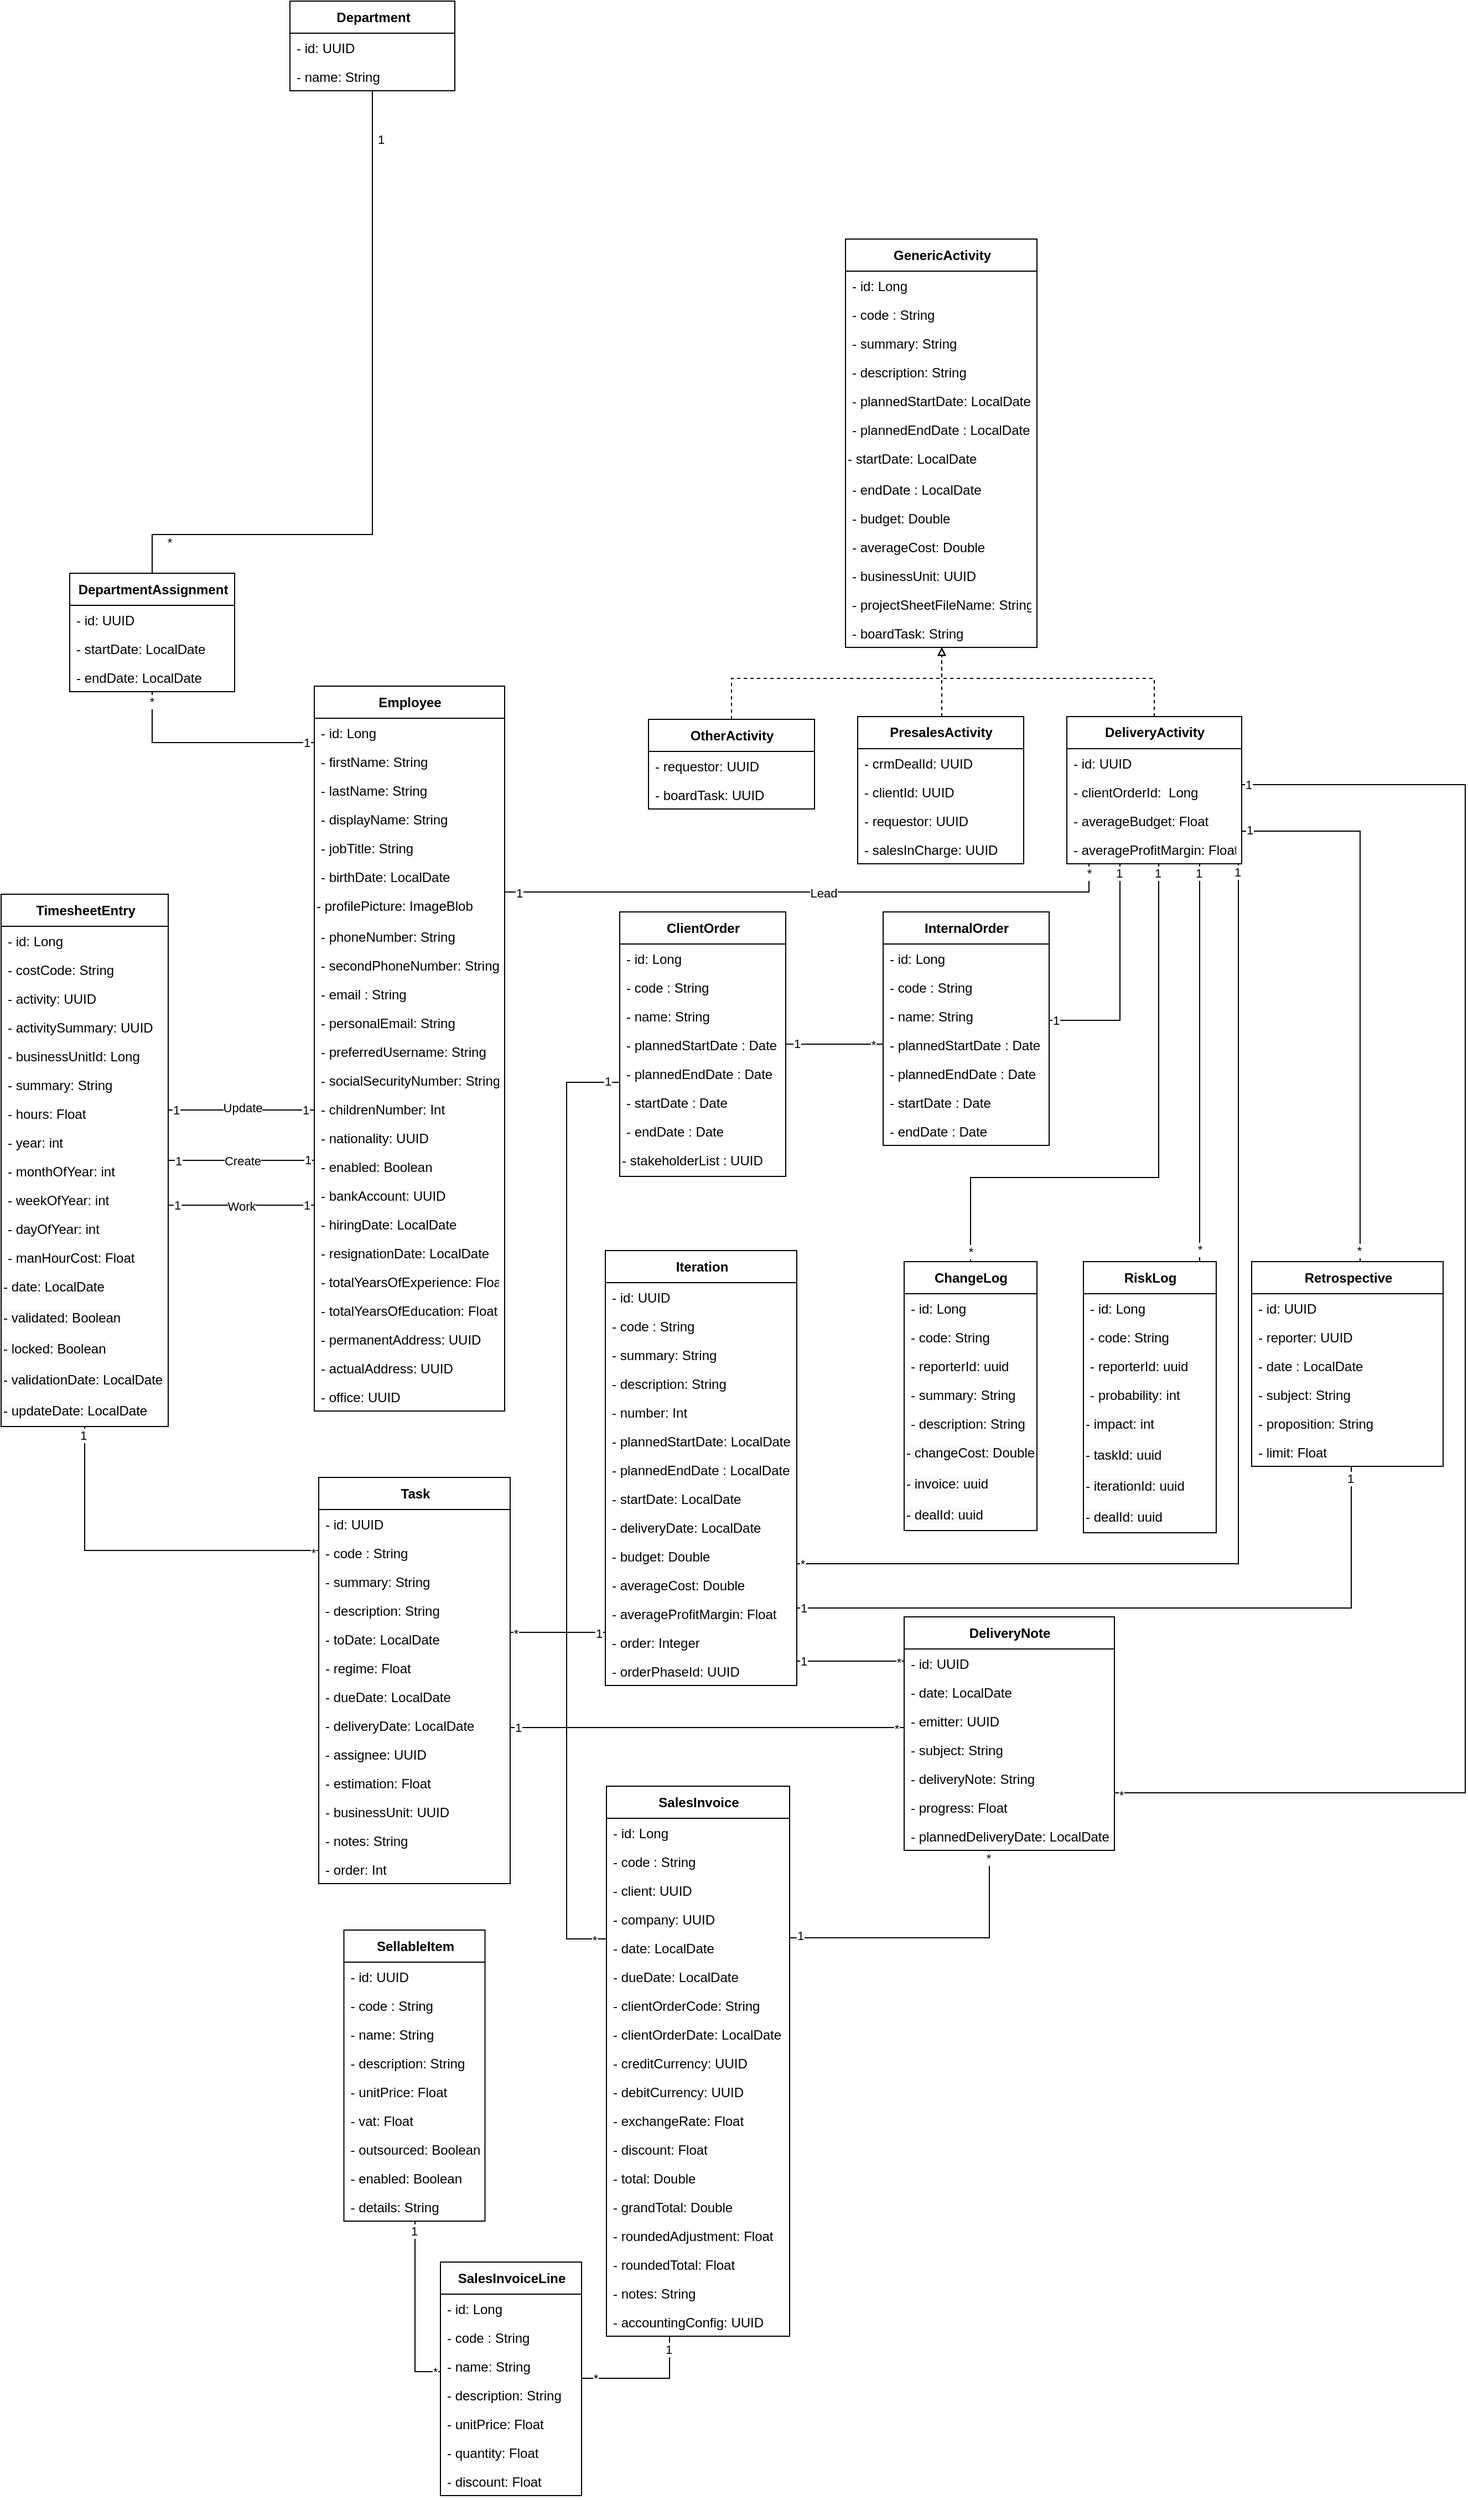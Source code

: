 <mxfile version="17.4.0" type="github">
  <diagram id="HSHe59MAIpllIA50nlYI" name="Page-1">
    <mxGraphModel dx="2274" dy="708" grid="0" gridSize="10" guides="1" tooltips="1" connect="1" arrows="1" fold="1" page="1" pageScale="1" pageWidth="827" pageHeight="1169" math="0" shadow="0">
      <root>
        <mxCell id="0" />
        <mxCell id="1" parent="0" />
        <mxCell id="jp5eAUPJtN0LZfD-OnUT-59" style="edgeStyle=orthogonalEdgeStyle;rounded=0;orthogonalLoop=1;jettySize=auto;html=1;endSize=5;startSize=5;endArrow=none;endFill=0;" edge="1" parent="1" source="jp5eAUPJtN0LZfD-OnUT-77" target="jp5eAUPJtN0LZfD-OnUT-53">
          <mxGeometry relative="1" as="geometry">
            <mxPoint x="599" y="330.101" as="sourcePoint" />
            <Array as="points">
              <mxPoint x="464" y="1393" />
            </Array>
          </mxGeometry>
        </mxCell>
        <mxCell id="jp5eAUPJtN0LZfD-OnUT-97" value="1" style="edgeLabel;html=1;align=center;verticalAlign=middle;resizable=0;points=[];" vertex="1" connectable="0" parent="jp5eAUPJtN0LZfD-OnUT-59">
          <mxGeometry x="0.673" y="2" relative="1" as="geometry">
            <mxPoint x="1" y="-25" as="offset" />
          </mxGeometry>
        </mxCell>
        <mxCell id="jp5eAUPJtN0LZfD-OnUT-98" value="1" style="edgeLabel;html=1;align=center;verticalAlign=middle;resizable=0;points=[];" vertex="1" connectable="0" parent="jp5eAUPJtN0LZfD-OnUT-59">
          <mxGeometry x="-0.646" relative="1" as="geometry">
            <mxPoint x="-31" as="offset" />
          </mxGeometry>
        </mxCell>
        <mxCell id="jp5eAUPJtN0LZfD-OnUT-21" value="&lt;b&gt;GenericActivity&lt;/b&gt;" style="swimlane;fontStyle=0;align=center;verticalAlign=middle;childLayout=stackLayout;horizontal=1;startSize=29;horizontalStack=0;resizeParent=1;resizeParentMax=0;resizeLast=0;collapsible=0;marginBottom=0;html=1;fontSize=12;labelPosition=center;verticalLabelPosition=middle;container=0;strokeColor=default;swimlaneLine=1;rounded=0;shadow=0;glass=0;sketch=0;perimeterSpacing=0;" vertex="1" parent="1">
          <mxGeometry x="216" y="687" width="173" height="369" as="geometry" />
        </mxCell>
        <mxCell id="jp5eAUPJtN0LZfD-OnUT-22" value="- id: Long" style="text;strokeColor=none;fillColor=none;align=left;verticalAlign=top;spacingLeft=4;spacingRight=4;overflow=hidden;rotatable=0;points=[[0,0.5],[1,0.5]];portConstraint=eastwest;container=0;fontStyle=0" vertex="1" parent="jp5eAUPJtN0LZfD-OnUT-21">
          <mxGeometry y="29" width="173" height="26" as="geometry" />
        </mxCell>
        <mxCell id="jp5eAUPJtN0LZfD-OnUT-23" value="- code : String" style="text;strokeColor=none;fillColor=none;align=left;verticalAlign=top;spacingLeft=4;spacingRight=4;overflow=hidden;rotatable=0;points=[[0,0.5],[1,0.5]];portConstraint=eastwest;container=0;fontStyle=0" vertex="1" parent="jp5eAUPJtN0LZfD-OnUT-21">
          <mxGeometry y="55" width="173" height="26" as="geometry" />
        </mxCell>
        <mxCell id="jp5eAUPJtN0LZfD-OnUT-24" value="- summary: String" style="text;strokeColor=none;fillColor=none;align=left;verticalAlign=top;spacingLeft=4;spacingRight=4;overflow=hidden;rotatable=0;points=[[0,0.5],[1,0.5]];portConstraint=eastwest;container=0;fontStyle=0" vertex="1" parent="jp5eAUPJtN0LZfD-OnUT-21">
          <mxGeometry y="81" width="173" height="26" as="geometry" />
        </mxCell>
        <mxCell id="jp5eAUPJtN0LZfD-OnUT-25" value="- description: String" style="text;strokeColor=none;fillColor=none;align=left;verticalAlign=top;spacingLeft=4;spacingRight=4;overflow=hidden;rotatable=0;points=[[0,0.5],[1,0.5]];portConstraint=eastwest;container=0;fontStyle=0" vertex="1" parent="jp5eAUPJtN0LZfD-OnUT-21">
          <mxGeometry y="107" width="173" height="26" as="geometry" />
        </mxCell>
        <mxCell id="jp5eAUPJtN0LZfD-OnUT-26" value="- plannedStartDate: LocalDate" style="text;strokeColor=none;fillColor=none;align=left;verticalAlign=top;spacingLeft=4;spacingRight=4;overflow=hidden;rotatable=0;points=[[0,0.5],[1,0.5]];portConstraint=eastwest;container=0;fontStyle=0" vertex="1" parent="jp5eAUPJtN0LZfD-OnUT-21">
          <mxGeometry y="133" width="173" height="26" as="geometry" />
        </mxCell>
        <mxCell id="jp5eAUPJtN0LZfD-OnUT-27" value="- plannedEndDate : LocalDate" style="text;strokeColor=none;fillColor=none;align=left;verticalAlign=top;spacingLeft=4;spacingRight=4;overflow=hidden;rotatable=0;points=[[0,0.5],[1,0.5]];portConstraint=eastwest;container=0;fontStyle=0" vertex="1" parent="jp5eAUPJtN0LZfD-OnUT-21">
          <mxGeometry y="159" width="173" height="26" as="geometry" />
        </mxCell>
        <mxCell id="jp5eAUPJtN0LZfD-OnUT-28" value="- startDate:&amp;nbsp;&lt;span&gt;LocalDate&lt;/span&gt;" style="text;whiteSpace=wrap;html=1;" vertex="1" parent="jp5eAUPJtN0LZfD-OnUT-21">
          <mxGeometry y="185" width="173" height="28" as="geometry" />
        </mxCell>
        <mxCell id="jp5eAUPJtN0LZfD-OnUT-29" value="- endDate : LocalDate" style="text;strokeColor=none;fillColor=none;align=left;verticalAlign=top;spacingLeft=4;spacingRight=4;overflow=hidden;rotatable=0;points=[[0,0.5],[1,0.5]];portConstraint=eastwest;container=0;fontStyle=0" vertex="1" parent="jp5eAUPJtN0LZfD-OnUT-21">
          <mxGeometry y="213" width="173" height="26" as="geometry" />
        </mxCell>
        <mxCell id="jp5eAUPJtN0LZfD-OnUT-30" value="- budget: Double" style="text;strokeColor=none;fillColor=none;align=left;verticalAlign=top;spacingLeft=4;spacingRight=4;overflow=hidden;rotatable=0;points=[[0,0.5],[1,0.5]];portConstraint=eastwest;container=0;fontStyle=0" vertex="1" parent="jp5eAUPJtN0LZfD-OnUT-21">
          <mxGeometry y="239" width="173" height="26" as="geometry" />
        </mxCell>
        <mxCell id="jp5eAUPJtN0LZfD-OnUT-31" value="- averageCost: Double" style="text;strokeColor=none;fillColor=none;align=left;verticalAlign=top;spacingLeft=4;spacingRight=4;overflow=hidden;rotatable=0;points=[[0,0.5],[1,0.5]];portConstraint=eastwest;container=0;fontStyle=0" vertex="1" parent="jp5eAUPJtN0LZfD-OnUT-21">
          <mxGeometry y="265" width="173" height="26" as="geometry" />
        </mxCell>
        <mxCell id="jp5eAUPJtN0LZfD-OnUT-32" value="- businessUnit: UUID" style="text;strokeColor=none;fillColor=none;align=left;verticalAlign=top;spacingLeft=4;spacingRight=4;overflow=hidden;rotatable=0;points=[[0,0.5],[1,0.5]];portConstraint=eastwest;container=0;fontStyle=0" vertex="1" parent="jp5eAUPJtN0LZfD-OnUT-21">
          <mxGeometry y="291" width="173" height="26" as="geometry" />
        </mxCell>
        <mxCell id="jp5eAUPJtN0LZfD-OnUT-40" value="- projectSheetFileName: String" style="text;strokeColor=none;fillColor=none;align=left;verticalAlign=top;spacingLeft=4;spacingRight=4;overflow=hidden;rotatable=0;points=[[0,0.5],[1,0.5]];portConstraint=eastwest;container=0;fontStyle=0" vertex="1" parent="jp5eAUPJtN0LZfD-OnUT-21">
          <mxGeometry y="317" width="173" height="26" as="geometry" />
        </mxCell>
        <mxCell id="jp5eAUPJtN0LZfD-OnUT-41" value="- boardTask: String" style="text;strokeColor=none;fillColor=none;align=left;verticalAlign=top;spacingLeft=4;spacingRight=4;overflow=hidden;rotatable=0;points=[[0,0.5],[1,0.5]];portConstraint=eastwest;container=0;fontStyle=0" vertex="1" parent="jp5eAUPJtN0LZfD-OnUT-21">
          <mxGeometry y="343" width="173" height="26" as="geometry" />
        </mxCell>
        <mxCell id="jp5eAUPJtN0LZfD-OnUT-42" style="edgeStyle=orthogonalEdgeStyle;rounded=0;orthogonalLoop=1;jettySize=auto;html=1;dashed=1;startSize=5;endSize=5;endArrow=block;endFill=0;" edge="1" parent="1" source="jp5eAUPJtN0LZfD-OnUT-43" target="jp5eAUPJtN0LZfD-OnUT-21">
          <mxGeometry relative="1" as="geometry">
            <Array as="points">
              <mxPoint x="113" y="1084" />
              <mxPoint x="303" y="1084" />
            </Array>
          </mxGeometry>
        </mxCell>
        <mxCell id="jp5eAUPJtN0LZfD-OnUT-43" value="&lt;b&gt;OtherActivity&lt;/b&gt;" style="swimlane;fontStyle=0;align=center;verticalAlign=middle;childLayout=stackLayout;horizontal=1;startSize=29;horizontalStack=0;resizeParent=1;resizeParentMax=0;resizeLast=0;collapsible=0;marginBottom=0;html=1;fontSize=12;labelPosition=center;verticalLabelPosition=middle;container=0;swimlaneLine=1;rounded=0;sketch=0;glass=0;" vertex="1" parent="1">
          <mxGeometry x="38" y="1121" width="150" height="81" as="geometry" />
        </mxCell>
        <mxCell id="jp5eAUPJtN0LZfD-OnUT-44" value="- requestor: UUID" style="text;strokeColor=none;fillColor=none;align=left;verticalAlign=top;spacingLeft=4;spacingRight=4;overflow=hidden;rotatable=0;points=[[0,0.5],[1,0.5]];portConstraint=eastwest;container=0;fontStyle=0" vertex="1" parent="jp5eAUPJtN0LZfD-OnUT-43">
          <mxGeometry y="29" width="150" height="26" as="geometry" />
        </mxCell>
        <mxCell id="jp5eAUPJtN0LZfD-OnUT-45" value="- boardTask: UUID" style="text;strokeColor=none;fillColor=none;align=left;verticalAlign=top;spacingLeft=4;spacingRight=4;overflow=hidden;rotatable=0;points=[[0,0.5],[1,0.5]];portConstraint=eastwest;container=0;fontStyle=0" vertex="1" parent="jp5eAUPJtN0LZfD-OnUT-43">
          <mxGeometry y="55" width="150" height="26" as="geometry" />
        </mxCell>
        <mxCell id="jp5eAUPJtN0LZfD-OnUT-46" style="edgeStyle=orthogonalEdgeStyle;rounded=0;orthogonalLoop=1;jettySize=auto;html=1;dashed=1;endArrow=block;endFill=0;startSize=5;endSize=5;startArrow=none;" edge="1" parent="1">
          <mxGeometry relative="1" as="geometry">
            <Array as="points">
              <mxPoint x="303" y="1081" />
              <mxPoint x="303" y="1081" />
            </Array>
            <mxPoint x="303.004" y="1118.5" as="sourcePoint" />
            <mxPoint x="303.004" y="1056" as="targetPoint" />
          </mxGeometry>
        </mxCell>
        <mxCell id="jp5eAUPJtN0LZfD-OnUT-47" value="&lt;span style=&quot;text-align: left&quot;&gt;PresalesActivity&lt;/span&gt;" style="swimlane;fontStyle=1;align=center;verticalAlign=middle;childLayout=stackLayout;horizontal=1;startSize=29;horizontalStack=0;resizeParent=1;resizeParentMax=0;resizeLast=0;collapsible=0;marginBottom=0;html=1;fontSize=12;labelPosition=center;verticalLabelPosition=middle;container=0;swimlaneLine=1;rounded=0;sketch=0;glass=0;" vertex="1" parent="1">
          <mxGeometry x="227" y="1118.5" width="150" height="133" as="geometry" />
        </mxCell>
        <mxCell id="jp5eAUPJtN0LZfD-OnUT-48" value="- crmDealId: UUID" style="text;strokeColor=none;fillColor=none;align=left;verticalAlign=top;spacingLeft=4;spacingRight=4;overflow=hidden;rotatable=0;points=[[0,0.5],[1,0.5]];portConstraint=eastwest;container=0;fontStyle=0" vertex="1" parent="jp5eAUPJtN0LZfD-OnUT-47">
          <mxGeometry y="29" width="150" height="26" as="geometry" />
        </mxCell>
        <mxCell id="jp5eAUPJtN0LZfD-OnUT-49" value="- clientId: UUID" style="text;strokeColor=none;fillColor=none;align=left;verticalAlign=top;spacingLeft=4;spacingRight=4;overflow=hidden;rotatable=0;points=[[0,0.5],[1,0.5]];portConstraint=eastwest;container=0;fontStyle=0" vertex="1" parent="jp5eAUPJtN0LZfD-OnUT-47">
          <mxGeometry y="55" width="150" height="26" as="geometry" />
        </mxCell>
        <mxCell id="jp5eAUPJtN0LZfD-OnUT-50" value="- requestor: UUID" style="text;strokeColor=none;fillColor=none;align=left;verticalAlign=top;spacingLeft=4;spacingRight=4;overflow=hidden;rotatable=0;points=[[0,0.5],[1,0.5]];portConstraint=eastwest;container=0;fontStyle=0" vertex="1" parent="jp5eAUPJtN0LZfD-OnUT-47">
          <mxGeometry y="81" width="150" height="26" as="geometry" />
        </mxCell>
        <mxCell id="jp5eAUPJtN0LZfD-OnUT-51" value="- salesInCharge: UUID" style="text;strokeColor=none;fillColor=none;align=left;verticalAlign=top;spacingLeft=4;spacingRight=4;overflow=hidden;rotatable=0;points=[[0,0.5],[1,0.5]];portConstraint=eastwest;container=0;fontStyle=0" vertex="1" parent="jp5eAUPJtN0LZfD-OnUT-47">
          <mxGeometry y="107" width="150" height="26" as="geometry" />
        </mxCell>
        <mxCell id="jp5eAUPJtN0LZfD-OnUT-52" style="edgeStyle=orthogonalEdgeStyle;rounded=0;orthogonalLoop=1;jettySize=auto;html=1;dashed=1;endArrow=block;endFill=0;startSize=5;endSize=5;" edge="1" parent="1">
          <mxGeometry relative="1" as="geometry">
            <Array as="points">
              <mxPoint x="495" y="1084" />
              <mxPoint x="303" y="1084" />
            </Array>
            <mxPoint x="495.0" y="1118.5" as="sourcePoint" />
            <mxPoint x="303" y="1056" as="targetPoint" />
          </mxGeometry>
        </mxCell>
        <mxCell id="jp5eAUPJtN0LZfD-OnUT-195" style="edgeStyle=orthogonalEdgeStyle;rounded=0;orthogonalLoop=1;jettySize=auto;html=1;endArrow=none;endFill=0;startSize=5;endSize=5;" edge="1" parent="1" source="jp5eAUPJtN0LZfD-OnUT-53" target="jp5eAUPJtN0LZfD-OnUT-186">
          <mxGeometry relative="1" as="geometry">
            <Array as="points">
              <mxPoint x="536" y="1605" />
              <mxPoint x="536" y="1605" />
            </Array>
          </mxGeometry>
        </mxCell>
        <mxCell id="jp5eAUPJtN0LZfD-OnUT-200" value="*" style="edgeLabel;html=1;align=center;verticalAlign=middle;resizable=0;points=[];" vertex="1" connectable="0" parent="jp5eAUPJtN0LZfD-OnUT-195">
          <mxGeometry x="0.932" relative="1" as="geometry">
            <mxPoint y="1" as="offset" />
          </mxGeometry>
        </mxCell>
        <mxCell id="jp5eAUPJtN0LZfD-OnUT-201" value="1" style="edgeLabel;html=1;align=center;verticalAlign=middle;resizable=0;points=[];" vertex="1" connectable="0" parent="jp5eAUPJtN0LZfD-OnUT-195">
          <mxGeometry x="-0.941" relative="1" as="geometry">
            <mxPoint x="-1" y="-2" as="offset" />
          </mxGeometry>
        </mxCell>
        <mxCell id="jp5eAUPJtN0LZfD-OnUT-196" style="edgeStyle=orthogonalEdgeStyle;rounded=0;orthogonalLoop=1;jettySize=auto;html=1;endArrow=none;endFill=0;startSize=5;endSize=5;" edge="1" parent="1" source="jp5eAUPJtN0LZfD-OnUT-53" target="jp5eAUPJtN0LZfD-OnUT-177">
          <mxGeometry relative="1" as="geometry">
            <Array as="points">
              <mxPoint x="499" y="1535" />
              <mxPoint x="329" y="1535" />
            </Array>
          </mxGeometry>
        </mxCell>
        <mxCell id="jp5eAUPJtN0LZfD-OnUT-198" value="1" style="edgeLabel;html=1;align=center;verticalAlign=middle;resizable=0;points=[];" vertex="1" connectable="0" parent="jp5eAUPJtN0LZfD-OnUT-196">
          <mxGeometry x="-0.954" y="1" relative="1" as="geometry">
            <mxPoint x="-2" y="-4" as="offset" />
          </mxGeometry>
        </mxCell>
        <mxCell id="jp5eAUPJtN0LZfD-OnUT-199" value="*" style="edgeLabel;html=1;align=center;verticalAlign=middle;resizable=0;points=[];" vertex="1" connectable="0" parent="jp5eAUPJtN0LZfD-OnUT-196">
          <mxGeometry x="0.979" relative="1" as="geometry">
            <mxPoint y="-4" as="offset" />
          </mxGeometry>
        </mxCell>
        <mxCell id="jp5eAUPJtN0LZfD-OnUT-77" value="&lt;b&gt;InternalOrder&lt;/b&gt;" style="swimlane;fontStyle=0;align=center;verticalAlign=middle;childLayout=stackLayout;horizontal=1;startSize=29;horizontalStack=0;resizeParent=1;resizeParentMax=0;resizeLast=0;collapsible=0;marginBottom=0;html=1;fontSize=12;labelPosition=center;verticalLabelPosition=middle;container=0;strokeColor=default;swimlaneLine=1;rounded=0;shadow=0;glass=0;sketch=0;perimeterSpacing=0;" vertex="1" parent="1">
          <mxGeometry x="250" y="1295" width="150" height="211" as="geometry" />
        </mxCell>
        <mxCell id="jp5eAUPJtN0LZfD-OnUT-78" value="- id: Long" style="text;strokeColor=none;fillColor=none;align=left;verticalAlign=top;spacingLeft=4;spacingRight=4;overflow=hidden;rotatable=0;points=[[0,0.5],[1,0.5]];portConstraint=eastwest;container=0;fontStyle=0" vertex="1" parent="jp5eAUPJtN0LZfD-OnUT-77">
          <mxGeometry y="29" width="150" height="26" as="geometry" />
        </mxCell>
        <mxCell id="jp5eAUPJtN0LZfD-OnUT-79" value="- code : String" style="text;strokeColor=none;fillColor=none;align=left;verticalAlign=top;spacingLeft=4;spacingRight=4;overflow=hidden;rotatable=0;points=[[0,0.5],[1,0.5]];portConstraint=eastwest;container=0;fontStyle=0" vertex="1" parent="jp5eAUPJtN0LZfD-OnUT-77">
          <mxGeometry y="55" width="150" height="26" as="geometry" />
        </mxCell>
        <mxCell id="jp5eAUPJtN0LZfD-OnUT-80" value="- name: String" style="text;strokeColor=none;fillColor=none;align=left;verticalAlign=top;spacingLeft=4;spacingRight=4;overflow=hidden;rotatable=0;points=[[0,0.5],[1,0.5]];portConstraint=eastwest;container=0;fontStyle=0" vertex="1" parent="jp5eAUPJtN0LZfD-OnUT-77">
          <mxGeometry y="81" width="150" height="26" as="geometry" />
        </mxCell>
        <mxCell id="jp5eAUPJtN0LZfD-OnUT-81" value="- plannedStartDate : Date" style="text;strokeColor=none;fillColor=none;align=left;verticalAlign=top;spacingLeft=4;spacingRight=4;overflow=hidden;rotatable=0;points=[[0,0.5],[1,0.5]];portConstraint=eastwest;container=0;fontStyle=0" vertex="1" parent="jp5eAUPJtN0LZfD-OnUT-77">
          <mxGeometry y="107" width="150" height="26" as="geometry" />
        </mxCell>
        <mxCell id="jp5eAUPJtN0LZfD-OnUT-82" value="- plannedEndDate : Date" style="text;strokeColor=none;fillColor=none;align=left;verticalAlign=top;spacingLeft=4;spacingRight=4;overflow=hidden;rotatable=0;points=[[0,0.5],[1,0.5]];portConstraint=eastwest;container=0;fontStyle=0" vertex="1" parent="jp5eAUPJtN0LZfD-OnUT-77">
          <mxGeometry y="133" width="150" height="26" as="geometry" />
        </mxCell>
        <mxCell id="jp5eAUPJtN0LZfD-OnUT-83" value="- startDate : Date" style="text;strokeColor=none;fillColor=none;align=left;verticalAlign=top;spacingLeft=4;spacingRight=4;overflow=hidden;rotatable=0;points=[[0,0.5],[1,0.5]];portConstraint=eastwest;container=0;fontStyle=0" vertex="1" parent="jp5eAUPJtN0LZfD-OnUT-77">
          <mxGeometry y="159" width="150" height="26" as="geometry" />
        </mxCell>
        <mxCell id="jp5eAUPJtN0LZfD-OnUT-84" value="- endDate : Date" style="text;strokeColor=none;fillColor=none;align=left;verticalAlign=top;spacingLeft=4;spacingRight=4;overflow=hidden;rotatable=0;points=[[0,0.5],[1,0.5]];portConstraint=eastwest;container=0;fontStyle=0" vertex="1" parent="jp5eAUPJtN0LZfD-OnUT-77">
          <mxGeometry y="185" width="150" height="26" as="geometry" />
        </mxCell>
        <mxCell id="jp5eAUPJtN0LZfD-OnUT-85" value="&lt;div&gt;&lt;b&gt;ClientOrder&lt;/b&gt;&lt;/div&gt;" style="swimlane;fontStyle=0;align=center;verticalAlign=middle;childLayout=stackLayout;horizontal=1;startSize=29;horizontalStack=0;resizeParent=1;resizeParentMax=0;resizeLast=0;collapsible=0;marginBottom=0;html=1;fontSize=12;labelPosition=center;verticalLabelPosition=middle;container=0;strokeColor=default;swimlaneLine=1;rounded=0;shadow=0;glass=0;sketch=0;perimeterSpacing=0;" vertex="1" parent="1">
          <mxGeometry x="12" y="1295" width="150" height="239" as="geometry" />
        </mxCell>
        <mxCell id="jp5eAUPJtN0LZfD-OnUT-86" value="- id: Long" style="text;strokeColor=none;fillColor=none;align=left;verticalAlign=top;spacingLeft=4;spacingRight=4;overflow=hidden;rotatable=0;points=[[0,0.5],[1,0.5]];portConstraint=eastwest;container=0;fontStyle=0" vertex="1" parent="jp5eAUPJtN0LZfD-OnUT-85">
          <mxGeometry y="29" width="150" height="26" as="geometry" />
        </mxCell>
        <mxCell id="jp5eAUPJtN0LZfD-OnUT-87" value="- code : String" style="text;strokeColor=none;fillColor=none;align=left;verticalAlign=top;spacingLeft=4;spacingRight=4;overflow=hidden;rotatable=0;points=[[0,0.5],[1,0.5]];portConstraint=eastwest;container=0;fontStyle=0" vertex="1" parent="jp5eAUPJtN0LZfD-OnUT-85">
          <mxGeometry y="55" width="150" height="26" as="geometry" />
        </mxCell>
        <mxCell id="jp5eAUPJtN0LZfD-OnUT-88" value="- name: String" style="text;strokeColor=none;fillColor=none;align=left;verticalAlign=top;spacingLeft=4;spacingRight=4;overflow=hidden;rotatable=0;points=[[0,0.5],[1,0.5]];portConstraint=eastwest;container=0;fontStyle=0" vertex="1" parent="jp5eAUPJtN0LZfD-OnUT-85">
          <mxGeometry y="81" width="150" height="26" as="geometry" />
        </mxCell>
        <mxCell id="jp5eAUPJtN0LZfD-OnUT-89" value="- plannedStartDate : Date" style="text;strokeColor=none;fillColor=none;align=left;verticalAlign=top;spacingLeft=4;spacingRight=4;overflow=hidden;rotatable=0;points=[[0,0.5],[1,0.5]];portConstraint=eastwest;container=0;fontStyle=0" vertex="1" parent="jp5eAUPJtN0LZfD-OnUT-85">
          <mxGeometry y="107" width="150" height="26" as="geometry" />
        </mxCell>
        <mxCell id="jp5eAUPJtN0LZfD-OnUT-90" value="- plannedEndDate : Date" style="text;strokeColor=none;fillColor=none;align=left;verticalAlign=top;spacingLeft=4;spacingRight=4;overflow=hidden;rotatable=0;points=[[0,0.5],[1,0.5]];portConstraint=eastwest;container=0;fontStyle=0" vertex="1" parent="jp5eAUPJtN0LZfD-OnUT-85">
          <mxGeometry y="133" width="150" height="26" as="geometry" />
        </mxCell>
        <mxCell id="jp5eAUPJtN0LZfD-OnUT-91" value="- startDate : Date" style="text;strokeColor=none;fillColor=none;align=left;verticalAlign=top;spacingLeft=4;spacingRight=4;overflow=hidden;rotatable=0;points=[[0,0.5],[1,0.5]];portConstraint=eastwest;container=0;fontStyle=0" vertex="1" parent="jp5eAUPJtN0LZfD-OnUT-85">
          <mxGeometry y="159" width="150" height="26" as="geometry" />
        </mxCell>
        <mxCell id="jp5eAUPJtN0LZfD-OnUT-92" value="- endDate : Date" style="text;strokeColor=none;fillColor=none;align=left;verticalAlign=top;spacingLeft=4;spacingRight=4;overflow=hidden;rotatable=0;points=[[0,0.5],[1,0.5]];portConstraint=eastwest;container=0;fontStyle=0" vertex="1" parent="jp5eAUPJtN0LZfD-OnUT-85">
          <mxGeometry y="185" width="150" height="26" as="geometry" />
        </mxCell>
        <mxCell id="jp5eAUPJtN0LZfD-OnUT-93" value="- stakeholderList : UUID" style="text;whiteSpace=wrap;html=1;" vertex="1" parent="jp5eAUPJtN0LZfD-OnUT-85">
          <mxGeometry y="211" width="150" height="28" as="geometry" />
        </mxCell>
        <mxCell id="jp5eAUPJtN0LZfD-OnUT-94" style="edgeStyle=orthogonalEdgeStyle;rounded=0;orthogonalLoop=1;jettySize=auto;html=1;startSize=4;endSize=4;endArrow=none;endFill=0;fontStyle=0" edge="1" parent="1" source="jp5eAUPJtN0LZfD-OnUT-85" target="jp5eAUPJtN0LZfD-OnUT-77">
          <mxGeometry relative="1" as="geometry">
            <Array as="points">
              <mxPoint x="301" y="1392" />
              <mxPoint x="301" y="1392" />
            </Array>
          </mxGeometry>
        </mxCell>
        <mxCell id="jp5eAUPJtN0LZfD-OnUT-95" value="*" style="edgeLabel;html=1;align=center;verticalAlign=middle;resizable=0;points=[];fontStyle=0" vertex="1" connectable="0" parent="jp5eAUPJtN0LZfD-OnUT-94">
          <mxGeometry x="0.787" relative="1" as="geometry">
            <mxPoint as="offset" />
          </mxGeometry>
        </mxCell>
        <mxCell id="jp5eAUPJtN0LZfD-OnUT-96" value="1" style="edgeLabel;html=1;align=center;verticalAlign=middle;resizable=0;points=[];fontStyle=0" vertex="1" connectable="0" parent="jp5eAUPJtN0LZfD-OnUT-94">
          <mxGeometry x="-0.78" y="1" relative="1" as="geometry">
            <mxPoint as="offset" />
          </mxGeometry>
        </mxCell>
        <mxCell id="jp5eAUPJtN0LZfD-OnUT-138" style="edgeStyle=orthogonalEdgeStyle;rounded=0;orthogonalLoop=1;jettySize=auto;html=1;endArrow=none;endFill=0;startSize=5;endSize=5;" edge="1" parent="1" source="jp5eAUPJtN0LZfD-OnUT-99" target="jp5eAUPJtN0LZfD-OnUT-53">
          <mxGeometry relative="1" as="geometry">
            <Array as="points">
              <mxPoint x="436" y="1277" />
            </Array>
          </mxGeometry>
        </mxCell>
        <mxCell id="jp5eAUPJtN0LZfD-OnUT-139" value="*" style="edgeLabel;html=1;align=center;verticalAlign=middle;resizable=0;points=[];" vertex="1" connectable="0" parent="jp5eAUPJtN0LZfD-OnUT-138">
          <mxGeometry x="0.922" y="-2" relative="1" as="geometry">
            <mxPoint x="-2" y="-13" as="offset" />
          </mxGeometry>
        </mxCell>
        <mxCell id="jp5eAUPJtN0LZfD-OnUT-140" value="1" style="edgeLabel;html=1;align=center;verticalAlign=middle;resizable=0;points=[];" vertex="1" connectable="0" parent="jp5eAUPJtN0LZfD-OnUT-138">
          <mxGeometry x="-0.943" y="-1" relative="1" as="geometry">
            <mxPoint x="-3" as="offset" />
          </mxGeometry>
        </mxCell>
        <mxCell id="jp5eAUPJtN0LZfD-OnUT-142" value="Lead" style="edgeLabel;html=1;align=center;verticalAlign=middle;resizable=0;points=[];" vertex="1" connectable="0" parent="jp5eAUPJtN0LZfD-OnUT-138">
          <mxGeometry x="0.041" y="-2" relative="1" as="geometry">
            <mxPoint y="-1" as="offset" />
          </mxGeometry>
        </mxCell>
        <mxCell id="jp5eAUPJtN0LZfD-OnUT-99" value="&lt;b&gt;Employee&lt;/b&gt;" style="swimlane;fontStyle=0;align=center;verticalAlign=middle;childLayout=stackLayout;horizontal=1;startSize=29;horizontalStack=0;resizeParent=1;resizeParentMax=0;resizeLast=0;collapsible=0;marginBottom=0;html=1;fontSize=12;labelPosition=center;verticalLabelPosition=middle;container=0;strokeColor=default;swimlaneLine=1;rounded=0;shadow=0;glass=0;sketch=0;perimeterSpacing=0;" vertex="1" parent="1">
          <mxGeometry x="-264" y="1091" width="172" height="655" as="geometry" />
        </mxCell>
        <mxCell id="jp5eAUPJtN0LZfD-OnUT-100" value="- id: Long" style="text;strokeColor=none;fillColor=none;align=left;verticalAlign=top;spacingLeft=4;spacingRight=4;overflow=hidden;rotatable=0;points=[[0,0.5],[1,0.5]];portConstraint=eastwest;container=0;fontStyle=0" vertex="1" parent="jp5eAUPJtN0LZfD-OnUT-99">
          <mxGeometry y="29" width="172" height="26" as="geometry" />
        </mxCell>
        <mxCell id="jp5eAUPJtN0LZfD-OnUT-101" value="- firstName: String" style="text;strokeColor=none;fillColor=none;align=left;verticalAlign=top;spacingLeft=4;spacingRight=4;overflow=hidden;rotatable=0;points=[[0,0.5],[1,0.5]];portConstraint=eastwest;container=0;fontStyle=0" vertex="1" parent="jp5eAUPJtN0LZfD-OnUT-99">
          <mxGeometry y="55" width="172" height="26" as="geometry" />
        </mxCell>
        <mxCell id="jp5eAUPJtN0LZfD-OnUT-102" value="- lastName: String" style="text;strokeColor=none;fillColor=none;align=left;verticalAlign=top;spacingLeft=4;spacingRight=4;overflow=hidden;rotatable=0;points=[[0,0.5],[1,0.5]];portConstraint=eastwest;container=0;fontStyle=0" vertex="1" parent="jp5eAUPJtN0LZfD-OnUT-99">
          <mxGeometry y="81" width="172" height="26" as="geometry" />
        </mxCell>
        <mxCell id="jp5eAUPJtN0LZfD-OnUT-103" value="- displayName: String" style="text;strokeColor=none;fillColor=none;align=left;verticalAlign=top;spacingLeft=4;spacingRight=4;overflow=hidden;rotatable=0;points=[[0,0.5],[1,0.5]];portConstraint=eastwest;container=0;fontStyle=0" vertex="1" parent="jp5eAUPJtN0LZfD-OnUT-99">
          <mxGeometry y="107" width="172" height="26" as="geometry" />
        </mxCell>
        <mxCell id="jp5eAUPJtN0LZfD-OnUT-104" value="- jobTitle: String" style="text;strokeColor=none;fillColor=none;align=left;verticalAlign=top;spacingLeft=4;spacingRight=4;overflow=hidden;rotatable=0;points=[[0,0.5],[1,0.5]];portConstraint=eastwest;container=0;fontStyle=0" vertex="1" parent="jp5eAUPJtN0LZfD-OnUT-99">
          <mxGeometry y="133" width="172" height="26" as="geometry" />
        </mxCell>
        <mxCell id="jp5eAUPJtN0LZfD-OnUT-105" value="- birthDate: LocalDate" style="text;strokeColor=none;fillColor=none;align=left;verticalAlign=top;spacingLeft=4;spacingRight=4;overflow=hidden;rotatable=0;points=[[0,0.5],[1,0.5]];portConstraint=eastwest;container=0;fontStyle=0" vertex="1" parent="jp5eAUPJtN0LZfD-OnUT-99">
          <mxGeometry y="159" width="172" height="26" as="geometry" />
        </mxCell>
        <mxCell id="jp5eAUPJtN0LZfD-OnUT-106" value="- profilePicture: ImageBlob" style="text;whiteSpace=wrap;html=1;" vertex="1" parent="jp5eAUPJtN0LZfD-OnUT-99">
          <mxGeometry y="185" width="172" height="28" as="geometry" />
        </mxCell>
        <mxCell id="jp5eAUPJtN0LZfD-OnUT-107" value="- phoneNumber: String" style="text;strokeColor=none;fillColor=none;align=left;verticalAlign=top;spacingLeft=4;spacingRight=4;overflow=hidden;rotatable=0;points=[[0,0.5],[1,0.5]];portConstraint=eastwest;container=0;fontStyle=0" vertex="1" parent="jp5eAUPJtN0LZfD-OnUT-99">
          <mxGeometry y="213" width="172" height="26" as="geometry" />
        </mxCell>
        <mxCell id="jp5eAUPJtN0LZfD-OnUT-108" value="- secondPhoneNumber: String" style="text;strokeColor=none;fillColor=none;align=left;verticalAlign=top;spacingLeft=4;spacingRight=4;overflow=hidden;rotatable=0;points=[[0,0.5],[1,0.5]];portConstraint=eastwest;container=0;fontStyle=0" vertex="1" parent="jp5eAUPJtN0LZfD-OnUT-99">
          <mxGeometry y="239" width="172" height="26" as="geometry" />
        </mxCell>
        <mxCell id="jp5eAUPJtN0LZfD-OnUT-109" value="- email : String" style="text;strokeColor=none;fillColor=none;align=left;verticalAlign=top;spacingLeft=4;spacingRight=4;overflow=hidden;rotatable=0;points=[[0,0.5],[1,0.5]];portConstraint=eastwest;container=0;fontStyle=0" vertex="1" parent="jp5eAUPJtN0LZfD-OnUT-99">
          <mxGeometry y="265" width="172" height="26" as="geometry" />
        </mxCell>
        <mxCell id="jp5eAUPJtN0LZfD-OnUT-110" value="- personalEmail: String" style="text;strokeColor=none;fillColor=none;align=left;verticalAlign=top;spacingLeft=4;spacingRight=4;overflow=hidden;rotatable=0;points=[[0,0.5],[1,0.5]];portConstraint=eastwest;container=0;fontStyle=0" vertex="1" parent="jp5eAUPJtN0LZfD-OnUT-99">
          <mxGeometry y="291" width="172" height="26" as="geometry" />
        </mxCell>
        <mxCell id="jp5eAUPJtN0LZfD-OnUT-111" value="- preferredUsername: String" style="text;strokeColor=none;fillColor=none;align=left;verticalAlign=top;spacingLeft=4;spacingRight=4;overflow=hidden;rotatable=0;points=[[0,0.5],[1,0.5]];portConstraint=eastwest;container=0;fontStyle=0" vertex="1" parent="jp5eAUPJtN0LZfD-OnUT-99">
          <mxGeometry y="317" width="172" height="26" as="geometry" />
        </mxCell>
        <mxCell id="jp5eAUPJtN0LZfD-OnUT-112" value="- socialSecurityNumber: String" style="text;strokeColor=none;fillColor=none;align=left;verticalAlign=top;spacingLeft=4;spacingRight=4;overflow=hidden;rotatable=0;points=[[0,0.5],[1,0.5]];portConstraint=eastwest;container=0;fontStyle=0" vertex="1" parent="jp5eAUPJtN0LZfD-OnUT-99">
          <mxGeometry y="343" width="172" height="26" as="geometry" />
        </mxCell>
        <mxCell id="jp5eAUPJtN0LZfD-OnUT-113" value="- childrenNumber: Int" style="text;strokeColor=none;fillColor=none;align=left;verticalAlign=top;spacingLeft=4;spacingRight=4;overflow=hidden;rotatable=0;points=[[0,0.5],[1,0.5]];portConstraint=eastwest;container=0;fontStyle=0" vertex="1" parent="jp5eAUPJtN0LZfD-OnUT-99">
          <mxGeometry y="369" width="172" height="26" as="geometry" />
        </mxCell>
        <mxCell id="jp5eAUPJtN0LZfD-OnUT-114" value="- nationality: UUID" style="text;strokeColor=none;fillColor=none;align=left;verticalAlign=top;spacingLeft=4;spacingRight=4;overflow=hidden;rotatable=0;points=[[0,0.5],[1,0.5]];portConstraint=eastwest;container=0;fontStyle=0" vertex="1" parent="jp5eAUPJtN0LZfD-OnUT-99">
          <mxGeometry y="395" width="172" height="26" as="geometry" />
        </mxCell>
        <mxCell id="jp5eAUPJtN0LZfD-OnUT-115" value="- enabled: Boolean" style="text;strokeColor=none;fillColor=none;align=left;verticalAlign=top;spacingLeft=4;spacingRight=4;overflow=hidden;rotatable=0;points=[[0,0.5],[1,0.5]];portConstraint=eastwest;container=0;fontStyle=0" vertex="1" parent="jp5eAUPJtN0LZfD-OnUT-99">
          <mxGeometry y="421" width="172" height="26" as="geometry" />
        </mxCell>
        <mxCell id="jp5eAUPJtN0LZfD-OnUT-116" value="- bankAccount: UUID" style="text;strokeColor=none;fillColor=none;align=left;verticalAlign=top;spacingLeft=4;spacingRight=4;overflow=hidden;rotatable=0;points=[[0,0.5],[1,0.5]];portConstraint=eastwest;container=0;fontStyle=0" vertex="1" parent="jp5eAUPJtN0LZfD-OnUT-99">
          <mxGeometry y="447" width="172" height="26" as="geometry" />
        </mxCell>
        <mxCell id="jp5eAUPJtN0LZfD-OnUT-117" value="- hiringDate: LocalDate" style="text;strokeColor=none;fillColor=none;align=left;verticalAlign=top;spacingLeft=4;spacingRight=4;overflow=hidden;rotatable=0;points=[[0,0.5],[1,0.5]];portConstraint=eastwest;container=0;fontStyle=0" vertex="1" parent="jp5eAUPJtN0LZfD-OnUT-99">
          <mxGeometry y="473" width="172" height="26" as="geometry" />
        </mxCell>
        <mxCell id="jp5eAUPJtN0LZfD-OnUT-118" value="- resignationDate: LocalDate" style="text;strokeColor=none;fillColor=none;align=left;verticalAlign=top;spacingLeft=4;spacingRight=4;overflow=hidden;rotatable=0;points=[[0,0.5],[1,0.5]];portConstraint=eastwest;container=0;fontStyle=0" vertex="1" parent="jp5eAUPJtN0LZfD-OnUT-99">
          <mxGeometry y="499" width="172" height="26" as="geometry" />
        </mxCell>
        <mxCell id="jp5eAUPJtN0LZfD-OnUT-119" value="- totalYearsOfExperience: Float" style="text;strokeColor=none;fillColor=none;align=left;verticalAlign=top;spacingLeft=4;spacingRight=4;overflow=hidden;rotatable=0;points=[[0,0.5],[1,0.5]];portConstraint=eastwest;container=0;fontStyle=0" vertex="1" parent="jp5eAUPJtN0LZfD-OnUT-99">
          <mxGeometry y="525" width="172" height="26" as="geometry" />
        </mxCell>
        <mxCell id="jp5eAUPJtN0LZfD-OnUT-120" value="- totalYearsOfEducation: Float" style="text;strokeColor=none;fillColor=none;align=left;verticalAlign=top;spacingLeft=4;spacingRight=4;overflow=hidden;rotatable=0;points=[[0,0.5],[1,0.5]];portConstraint=eastwest;container=0;fontStyle=0" vertex="1" parent="jp5eAUPJtN0LZfD-OnUT-99">
          <mxGeometry y="551" width="172" height="26" as="geometry" />
        </mxCell>
        <mxCell id="jp5eAUPJtN0LZfD-OnUT-121" value="- permanentAddress: UUID" style="text;strokeColor=none;fillColor=none;align=left;verticalAlign=top;spacingLeft=4;spacingRight=4;overflow=hidden;rotatable=0;points=[[0,0.5],[1,0.5]];portConstraint=eastwest;container=0;fontStyle=0" vertex="1" parent="jp5eAUPJtN0LZfD-OnUT-99">
          <mxGeometry y="577" width="172" height="26" as="geometry" />
        </mxCell>
        <mxCell id="jp5eAUPJtN0LZfD-OnUT-122" value="- actualAddress: UUID" style="text;strokeColor=none;fillColor=none;align=left;verticalAlign=top;spacingLeft=4;spacingRight=4;overflow=hidden;rotatable=0;points=[[0,0.5],[1,0.5]];portConstraint=eastwest;container=0;fontStyle=0" vertex="1" parent="jp5eAUPJtN0LZfD-OnUT-99">
          <mxGeometry y="603" width="172" height="26" as="geometry" />
        </mxCell>
        <mxCell id="jp5eAUPJtN0LZfD-OnUT-123" value="- office: UUID" style="text;strokeColor=none;fillColor=none;align=left;verticalAlign=top;spacingLeft=4;spacingRight=4;overflow=hidden;rotatable=0;points=[[0,0.5],[1,0.5]];portConstraint=eastwest;container=0;fontStyle=0" vertex="1" parent="jp5eAUPJtN0LZfD-OnUT-99">
          <mxGeometry y="629" width="172" height="26" as="geometry" />
        </mxCell>
        <mxCell id="jp5eAUPJtN0LZfD-OnUT-124" style="edgeStyle=orthogonalEdgeStyle;rounded=0;orthogonalLoop=1;jettySize=auto;html=1;endArrow=none;endFill=0;endSize=5;startSize=5;" edge="1" parent="1" source="jp5eAUPJtN0LZfD-OnUT-130" target="jp5eAUPJtN0LZfD-OnUT-99">
          <mxGeometry relative="1" as="geometry">
            <Array as="points">
              <mxPoint x="-410" y="1142" />
            </Array>
          </mxGeometry>
        </mxCell>
        <mxCell id="jp5eAUPJtN0LZfD-OnUT-125" value="*" style="edgeLabel;html=1;align=center;verticalAlign=middle;resizable=0;points=[];" vertex="1" connectable="0" parent="jp5eAUPJtN0LZfD-OnUT-124">
          <mxGeometry x="-0.925" relative="1" as="geometry">
            <mxPoint x="-1" y="2" as="offset" />
          </mxGeometry>
        </mxCell>
        <mxCell id="jp5eAUPJtN0LZfD-OnUT-126" value="1" style="edgeLabel;html=1;align=center;verticalAlign=middle;resizable=0;points=[];" vertex="1" connectable="0" parent="jp5eAUPJtN0LZfD-OnUT-124">
          <mxGeometry x="0.884" relative="1" as="geometry">
            <mxPoint x="4" as="offset" />
          </mxGeometry>
        </mxCell>
        <mxCell id="jp5eAUPJtN0LZfD-OnUT-127" style="edgeStyle=orthogonalEdgeStyle;rounded=0;orthogonalLoop=1;jettySize=auto;html=1;endArrow=none;endFill=0;startSize=5;endSize=5;" edge="1" parent="1" source="jp5eAUPJtN0LZfD-OnUT-130" target="jp5eAUPJtN0LZfD-OnUT-134">
          <mxGeometry relative="1" as="geometry">
            <Array as="points">
              <mxPoint x="-410" y="954" />
            </Array>
          </mxGeometry>
        </mxCell>
        <mxCell id="jp5eAUPJtN0LZfD-OnUT-128" value="*" style="edgeLabel;html=1;align=center;verticalAlign=middle;resizable=0;points=[];" vertex="1" connectable="0" parent="jp5eAUPJtN0LZfD-OnUT-127">
          <mxGeometry x="-0.839" y="-1" relative="1" as="geometry">
            <mxPoint x="-1" y="6" as="offset" />
          </mxGeometry>
        </mxCell>
        <mxCell id="jp5eAUPJtN0LZfD-OnUT-129" value="1" style="edgeLabel;html=1;align=center;verticalAlign=middle;resizable=0;points=[];" vertex="1" connectable="0" parent="jp5eAUPJtN0LZfD-OnUT-127">
          <mxGeometry x="0.861" y="-1" relative="1" as="geometry">
            <mxPoint x="6" as="offset" />
          </mxGeometry>
        </mxCell>
        <mxCell id="jp5eAUPJtN0LZfD-OnUT-130" value="&lt;div style=&quot;text-align: left&quot;&gt;&lt;span&gt;DepartmentAssignment&lt;/span&gt;&lt;/div&gt;" style="swimlane;fontStyle=1;align=center;verticalAlign=middle;childLayout=stackLayout;horizontal=1;startSize=29;horizontalStack=0;resizeParent=1;resizeParentMax=0;resizeLast=0;collapsible=0;marginBottom=0;html=1;fontSize=12;labelPosition=center;verticalLabelPosition=middle;container=0;swimlaneLine=1;rounded=0;sketch=0;glass=0;" vertex="1" parent="1">
          <mxGeometry x="-485" y="989" width="149" height="107" as="geometry" />
        </mxCell>
        <mxCell id="jp5eAUPJtN0LZfD-OnUT-131" value="- id: UUID" style="text;strokeColor=none;fillColor=none;align=left;verticalAlign=top;spacingLeft=4;spacingRight=4;overflow=hidden;rotatable=0;points=[[0,0.5],[1,0.5]];portConstraint=eastwest;container=0;fontStyle=0" vertex="1" parent="jp5eAUPJtN0LZfD-OnUT-130">
          <mxGeometry y="29" width="149" height="26" as="geometry" />
        </mxCell>
        <mxCell id="jp5eAUPJtN0LZfD-OnUT-132" value="- startDate: LocalDate" style="text;strokeColor=none;fillColor=none;align=left;verticalAlign=top;spacingLeft=4;spacingRight=4;overflow=hidden;rotatable=0;points=[[0,0.5],[1,0.5]];portConstraint=eastwest;container=0;fontStyle=0" vertex="1" parent="jp5eAUPJtN0LZfD-OnUT-130">
          <mxGeometry y="55" width="149" height="26" as="geometry" />
        </mxCell>
        <mxCell id="jp5eAUPJtN0LZfD-OnUT-133" value="- endDate: LocalDate" style="text;strokeColor=none;fillColor=none;align=left;verticalAlign=top;spacingLeft=4;spacingRight=4;overflow=hidden;rotatable=0;points=[[0,0.5],[1,0.5]];portConstraint=eastwest;container=0;fontStyle=0" vertex="1" parent="jp5eAUPJtN0LZfD-OnUT-130">
          <mxGeometry y="81" width="149" height="26" as="geometry" />
        </mxCell>
        <mxCell id="jp5eAUPJtN0LZfD-OnUT-134" value="&lt;div style=&quot;text-align: left&quot;&gt;&lt;span&gt;Department&lt;/span&gt;&lt;/div&gt;" style="swimlane;fontStyle=1;align=center;verticalAlign=middle;childLayout=stackLayout;horizontal=1;startSize=29;horizontalStack=0;resizeParent=1;resizeParentMax=0;resizeLast=0;collapsible=0;marginBottom=0;html=1;fontSize=12;labelPosition=center;verticalLabelPosition=middle;container=0;swimlaneLine=1;rounded=0;sketch=0;glass=0;" vertex="1" parent="1">
          <mxGeometry x="-286" y="472" width="149" height="81" as="geometry" />
        </mxCell>
        <mxCell id="jp5eAUPJtN0LZfD-OnUT-135" value="- id: UUID" style="text;strokeColor=none;fillColor=none;align=left;verticalAlign=top;spacingLeft=4;spacingRight=4;overflow=hidden;rotatable=0;points=[[0,0.5],[1,0.5]];portConstraint=eastwest;container=0;fontStyle=0" vertex="1" parent="jp5eAUPJtN0LZfD-OnUT-134">
          <mxGeometry y="29" width="149" height="26" as="geometry" />
        </mxCell>
        <mxCell id="jp5eAUPJtN0LZfD-OnUT-136" value="- name: String" style="text;strokeColor=none;fillColor=none;align=left;verticalAlign=top;spacingLeft=4;spacingRight=4;overflow=hidden;rotatable=0;points=[[0,0.5],[1,0.5]];portConstraint=eastwest;container=0;fontStyle=0" vertex="1" parent="jp5eAUPJtN0LZfD-OnUT-134">
          <mxGeometry y="55" width="149" height="26" as="geometry" />
        </mxCell>
        <mxCell id="jp5eAUPJtN0LZfD-OnUT-251" style="edgeStyle=orthogonalEdgeStyle;rounded=0;orthogonalLoop=1;jettySize=auto;html=1;endArrow=none;endFill=0;startSize=5;endSize=5;" edge="1" parent="1" source="jp5eAUPJtN0LZfD-OnUT-143" target="jp5eAUPJtN0LZfD-OnUT-212">
          <mxGeometry relative="1" as="geometry">
            <Array as="points">
              <mxPoint x="-471" y="1872" />
            </Array>
          </mxGeometry>
        </mxCell>
        <mxCell id="jp5eAUPJtN0LZfD-OnUT-252" value="*" style="edgeLabel;html=1;align=center;verticalAlign=middle;resizable=0;points=[];" vertex="1" connectable="0" parent="jp5eAUPJtN0LZfD-OnUT-251">
          <mxGeometry x="0.983" y="1" relative="1" as="geometry">
            <mxPoint x="-3" y="3" as="offset" />
          </mxGeometry>
        </mxCell>
        <mxCell id="jp5eAUPJtN0LZfD-OnUT-253" value="1" style="edgeLabel;html=1;align=center;verticalAlign=middle;resizable=0;points=[];" vertex="1" connectable="0" parent="jp5eAUPJtN0LZfD-OnUT-251">
          <mxGeometry x="-0.988" relative="1" as="geometry">
            <mxPoint x="-2" y="6" as="offset" />
          </mxGeometry>
        </mxCell>
        <mxCell id="jp5eAUPJtN0LZfD-OnUT-143" value="&lt;b&gt;TimesheetEntry&lt;/b&gt;" style="swimlane;fontStyle=0;align=center;verticalAlign=middle;childLayout=stackLayout;horizontal=1;startSize=29;horizontalStack=0;resizeParent=1;resizeParentMax=0;resizeLast=0;collapsible=0;marginBottom=0;html=1;fontSize=12;labelPosition=center;verticalLabelPosition=middle;container=0;swimlaneLine=1;rounded=0;shadow=0;glass=0;sketch=0;perimeterSpacing=0;" vertex="1" parent="1">
          <mxGeometry x="-547" y="1279" width="151" height="481" as="geometry" />
        </mxCell>
        <mxCell id="jp5eAUPJtN0LZfD-OnUT-144" value="- id: Long" style="text;strokeColor=none;fillColor=none;align=left;verticalAlign=top;spacingLeft=4;spacingRight=4;overflow=hidden;rotatable=0;points=[[0,0.5],[1,0.5]];portConstraint=eastwest;container=0;fontStyle=0" vertex="1" parent="jp5eAUPJtN0LZfD-OnUT-143">
          <mxGeometry y="29" width="151" height="26" as="geometry" />
        </mxCell>
        <mxCell id="jp5eAUPJtN0LZfD-OnUT-145" value="- costCode: String " style="text;strokeColor=none;fillColor=none;align=left;verticalAlign=top;spacingLeft=4;spacingRight=4;overflow=hidden;rotatable=0;points=[[0,0.5],[1,0.5]];portConstraint=eastwest;container=0;fontStyle=0" vertex="1" parent="jp5eAUPJtN0LZfD-OnUT-143">
          <mxGeometry y="55" width="151" height="26" as="geometry" />
        </mxCell>
        <mxCell id="jp5eAUPJtN0LZfD-OnUT-146" value="- activity: UUID" style="text;strokeColor=none;fillColor=none;align=left;verticalAlign=top;spacingLeft=4;spacingRight=4;overflow=hidden;rotatable=0;points=[[0,0.5],[1,0.5]];portConstraint=eastwest;container=0;fontStyle=0" vertex="1" parent="jp5eAUPJtN0LZfD-OnUT-143">
          <mxGeometry y="81" width="151" height="26" as="geometry" />
        </mxCell>
        <mxCell id="jp5eAUPJtN0LZfD-OnUT-147" value="- activitySummary: UUID" style="text;strokeColor=none;fillColor=none;align=left;verticalAlign=top;spacingLeft=4;spacingRight=4;overflow=hidden;rotatable=0;points=[[0,0.5],[1,0.5]];portConstraint=eastwest;container=0;fontStyle=0" vertex="1" parent="jp5eAUPJtN0LZfD-OnUT-143">
          <mxGeometry y="107" width="151" height="26" as="geometry" />
        </mxCell>
        <mxCell id="jp5eAUPJtN0LZfD-OnUT-149" value="- businessUnitId: Long" style="text;strokeColor=none;fillColor=none;align=left;verticalAlign=top;spacingLeft=4;spacingRight=4;overflow=hidden;rotatable=0;points=[[0,0.5],[1,0.5]];portConstraint=eastwest;container=0;fontStyle=0" vertex="1" parent="jp5eAUPJtN0LZfD-OnUT-143">
          <mxGeometry y="133" width="151" height="26" as="geometry" />
        </mxCell>
        <mxCell id="jp5eAUPJtN0LZfD-OnUT-150" value="- summary: String " style="text;strokeColor=none;fillColor=none;align=left;verticalAlign=top;spacingLeft=4;spacingRight=4;overflow=hidden;rotatable=0;points=[[0,0.5],[1,0.5]];portConstraint=eastwest;container=0;fontStyle=0" vertex="1" parent="jp5eAUPJtN0LZfD-OnUT-143">
          <mxGeometry y="159" width="151" height="26" as="geometry" />
        </mxCell>
        <mxCell id="jp5eAUPJtN0LZfD-OnUT-151" value="- hours: Float" style="text;strokeColor=none;fillColor=none;align=left;verticalAlign=top;spacingLeft=4;spacingRight=4;overflow=hidden;rotatable=0;points=[[0,0.5],[1,0.5]];portConstraint=eastwest;container=0;fontStyle=0" vertex="1" parent="jp5eAUPJtN0LZfD-OnUT-143">
          <mxGeometry y="185" width="151" height="26" as="geometry" />
        </mxCell>
        <mxCell id="jp5eAUPJtN0LZfD-OnUT-152" value="- year: int" style="text;strokeColor=none;fillColor=none;align=left;verticalAlign=top;spacingLeft=4;spacingRight=4;overflow=hidden;rotatable=0;points=[[0,0.5],[1,0.5]];portConstraint=eastwest;container=0;fontStyle=0" vertex="1" parent="jp5eAUPJtN0LZfD-OnUT-143">
          <mxGeometry y="211" width="151" height="26" as="geometry" />
        </mxCell>
        <mxCell id="jp5eAUPJtN0LZfD-OnUT-153" value="- monthOfYear: int" style="text;strokeColor=none;fillColor=none;align=left;verticalAlign=top;spacingLeft=4;spacingRight=4;overflow=hidden;rotatable=0;points=[[0,0.5],[1,0.5]];portConstraint=eastwest;container=0;fontStyle=0" vertex="1" parent="jp5eAUPJtN0LZfD-OnUT-143">
          <mxGeometry y="237" width="151" height="26" as="geometry" />
        </mxCell>
        <mxCell id="jp5eAUPJtN0LZfD-OnUT-154" value="- weekOfYear: int" style="text;strokeColor=none;fillColor=none;align=left;verticalAlign=top;spacingLeft=4;spacingRight=4;overflow=hidden;rotatable=0;points=[[0,0.5],[1,0.5]];portConstraint=eastwest;container=0;fontStyle=0" vertex="1" parent="jp5eAUPJtN0LZfD-OnUT-143">
          <mxGeometry y="263" width="151" height="26" as="geometry" />
        </mxCell>
        <mxCell id="jp5eAUPJtN0LZfD-OnUT-155" value="- dayOfYear: int" style="text;strokeColor=none;fillColor=none;align=left;verticalAlign=top;spacingLeft=4;spacingRight=4;overflow=hidden;rotatable=0;points=[[0,0.5],[1,0.5]];portConstraint=eastwest;container=0;fontStyle=0" vertex="1" parent="jp5eAUPJtN0LZfD-OnUT-143">
          <mxGeometry y="289" width="151" height="26" as="geometry" />
        </mxCell>
        <mxCell id="jp5eAUPJtN0LZfD-OnUT-156" value="- manHourCost: Float" style="text;strokeColor=none;fillColor=none;align=left;verticalAlign=top;spacingLeft=4;spacingRight=4;overflow=hidden;rotatable=0;points=[[0,0.5],[1,0.5]];portConstraint=eastwest;container=0;fontStyle=0" vertex="1" parent="jp5eAUPJtN0LZfD-OnUT-143">
          <mxGeometry y="315" width="151" height="26" as="geometry" />
        </mxCell>
        <mxCell id="jp5eAUPJtN0LZfD-OnUT-158" value="&lt;span style=&quot;color: rgb(0 , 0 , 0) ; font-family: &amp;#34;helvetica&amp;#34; ; font-size: 12px ; font-style: normal ; font-weight: 400 ; letter-spacing: normal ; text-align: left ; text-indent: 0px ; text-transform: none ; word-spacing: 0px ; background-color: rgb(248 , 249 , 250) ; display: inline ; float: none&quot;&gt;-&amp;nbsp;&lt;span style=&quot;font-family: &amp;#34;helvetica&amp;#34;&quot;&gt;date&lt;/span&gt;: LocalDate&lt;/span&gt;" style="text;whiteSpace=wrap;html=1;" vertex="1" parent="jp5eAUPJtN0LZfD-OnUT-143">
          <mxGeometry y="341" width="151" height="28" as="geometry" />
        </mxCell>
        <mxCell id="jp5eAUPJtN0LZfD-OnUT-159" value="&lt;span style=&quot;color: rgb(0 , 0 , 0) ; font-family: &amp;#34;helvetica&amp;#34; ; font-size: 12px ; font-style: normal ; font-weight: 400 ; letter-spacing: normal ; text-align: left ; text-indent: 0px ; text-transform: none ; word-spacing: 0px ; background-color: rgb(248 , 249 , 250) ; display: inline ; float: none&quot;&gt;-&amp;nbsp;&lt;span style=&quot;font-family: &amp;#34;helvetica&amp;#34;&quot;&gt;validated&lt;/span&gt;: Boolean&lt;/span&gt;" style="text;whiteSpace=wrap;html=1;" vertex="1" parent="jp5eAUPJtN0LZfD-OnUT-143">
          <mxGeometry y="369" width="151" height="28" as="geometry" />
        </mxCell>
        <mxCell id="jp5eAUPJtN0LZfD-OnUT-160" value="&lt;span style=&quot;color: rgb(0 , 0 , 0) ; font-family: &amp;#34;helvetica&amp;#34; ; font-size: 12px ; font-style: normal ; font-weight: 400 ; letter-spacing: normal ; text-align: left ; text-indent: 0px ; text-transform: none ; word-spacing: 0px ; background-color: rgb(248 , 249 , 250) ; display: inline ; float: none&quot;&gt;-&amp;nbsp;&lt;span style=&quot;font-family: &amp;#34;helvetica&amp;#34;&quot;&gt;locked&lt;/span&gt;: Boolean&lt;/span&gt;" style="text;whiteSpace=wrap;html=1;" vertex="1" parent="jp5eAUPJtN0LZfD-OnUT-143">
          <mxGeometry y="397" width="151" height="28" as="geometry" />
        </mxCell>
        <mxCell id="jp5eAUPJtN0LZfD-OnUT-161" value="&lt;span style=&quot;text-align: left ; text-indent: 0px ; background-color: rgb(248 , 249 , 250) ; display: inline ; float: none&quot;&gt;&lt;font face=&quot;helvetica&quot;&gt;- validationDate: LocalDate&lt;/font&gt;&lt;/span&gt;" style="text;whiteSpace=wrap;html=1;" vertex="1" parent="jp5eAUPJtN0LZfD-OnUT-143">
          <mxGeometry y="425" width="151" height="28" as="geometry" />
        </mxCell>
        <mxCell id="jp5eAUPJtN0LZfD-OnUT-163" value="&lt;span style=&quot;text-align: left ; text-indent: 0px ; background-color: rgb(248 , 249 , 250) ; display: inline ; float: none&quot;&gt;&lt;font face=&quot;helvetica&quot;&gt;-&amp;nbsp;&lt;/font&gt;updateDate&lt;font face=&quot;helvetica&quot;&gt;: LocalDate&lt;/font&gt;&lt;/span&gt;" style="text;whiteSpace=wrap;html=1;" vertex="1" parent="jp5eAUPJtN0LZfD-OnUT-143">
          <mxGeometry y="453" width="151" height="28" as="geometry" />
        </mxCell>
        <mxCell id="jp5eAUPJtN0LZfD-OnUT-165" style="edgeStyle=orthogonalEdgeStyle;rounded=0;orthogonalLoop=1;jettySize=auto;html=1;endArrow=none;endFill=0;startSize=5;endSize=5;" edge="1" parent="1" source="jp5eAUPJtN0LZfD-OnUT-99" target="jp5eAUPJtN0LZfD-OnUT-143">
          <mxGeometry relative="1" as="geometry">
            <mxPoint x="55" y="893" as="targetPoint" />
            <Array as="points">
              <mxPoint x="-288" y="1474" />
              <mxPoint x="-288" y="1474" />
            </Array>
          </mxGeometry>
        </mxCell>
        <mxCell id="jp5eAUPJtN0LZfD-OnUT-168" value="1" style="edgeLabel;html=1;align=center;verticalAlign=middle;resizable=0;points=[];" vertex="1" connectable="0" parent="jp5eAUPJtN0LZfD-OnUT-165">
          <mxGeometry x="-0.891" y="1" relative="1" as="geometry">
            <mxPoint x="-1" y="-1" as="offset" />
          </mxGeometry>
        </mxCell>
        <mxCell id="jp5eAUPJtN0LZfD-OnUT-169" value="1" style="edgeLabel;html=1;align=center;verticalAlign=middle;resizable=0;points=[];" vertex="1" connectable="0" parent="jp5eAUPJtN0LZfD-OnUT-165">
          <mxGeometry x="0.974" y="-1" relative="1" as="geometry">
            <mxPoint x="5" y="1" as="offset" />
          </mxGeometry>
        </mxCell>
        <mxCell id="jp5eAUPJtN0LZfD-OnUT-174" value="Update" style="edgeLabel;html=1;align=center;verticalAlign=middle;resizable=0;points=[];" vertex="1" connectable="0" parent="jp5eAUPJtN0LZfD-OnUT-165">
          <mxGeometry x="-0.509" relative="1" as="geometry">
            <mxPoint x="-33" y="-2" as="offset" />
          </mxGeometry>
        </mxCell>
        <mxCell id="jp5eAUPJtN0LZfD-OnUT-177" value="&lt;b&gt;ChangeLog&lt;/b&gt;" style="swimlane;fontStyle=0;align=center;verticalAlign=middle;childLayout=stackLayout;horizontal=1;startSize=29;horizontalStack=0;resizeParent=1;resizeParentMax=0;resizeLast=0;collapsible=0;marginBottom=0;html=1;fontSize=12;labelPosition=center;verticalLabelPosition=middle;container=0;strokeColor=default;swimlaneLine=1;rounded=0;shadow=0;glass=0;sketch=0;perimeterSpacing=0;" vertex="1" parent="1">
          <mxGeometry x="269" y="1611" width="120" height="243" as="geometry" />
        </mxCell>
        <mxCell id="jp5eAUPJtN0LZfD-OnUT-178" value="- id: Long" style="text;strokeColor=none;fillColor=none;align=left;verticalAlign=top;spacingLeft=4;spacingRight=4;overflow=hidden;rotatable=0;points=[[0,0.5],[1,0.5]];portConstraint=eastwest;container=0;fontStyle=0" vertex="1" parent="jp5eAUPJtN0LZfD-OnUT-177">
          <mxGeometry y="29" width="120" height="26" as="geometry" />
        </mxCell>
        <mxCell id="jp5eAUPJtN0LZfD-OnUT-179" value="- code: String " style="text;strokeColor=none;fillColor=none;align=left;verticalAlign=top;spacingLeft=4;spacingRight=4;overflow=hidden;rotatable=0;points=[[0,0.5],[1,0.5]];portConstraint=eastwest;container=0;fontStyle=0" vertex="1" parent="jp5eAUPJtN0LZfD-OnUT-177">
          <mxGeometry y="55" width="120" height="26" as="geometry" />
        </mxCell>
        <mxCell id="jp5eAUPJtN0LZfD-OnUT-180" value="- reporterId: uuid" style="text;strokeColor=none;fillColor=none;align=left;verticalAlign=top;spacingLeft=4;spacingRight=4;overflow=hidden;rotatable=0;points=[[0,0.5],[1,0.5]];portConstraint=eastwest;container=0;fontStyle=0" vertex="1" parent="jp5eAUPJtN0LZfD-OnUT-177">
          <mxGeometry y="81" width="120" height="26" as="geometry" />
        </mxCell>
        <mxCell id="jp5eAUPJtN0LZfD-OnUT-181" value="- summary: String" style="text;strokeColor=none;fillColor=none;align=left;verticalAlign=top;spacingLeft=4;spacingRight=4;overflow=hidden;rotatable=0;points=[[0,0.5],[1,0.5]];portConstraint=eastwest;container=0;fontStyle=0" vertex="1" parent="jp5eAUPJtN0LZfD-OnUT-177">
          <mxGeometry y="107" width="120" height="26" as="geometry" />
        </mxCell>
        <mxCell id="jp5eAUPJtN0LZfD-OnUT-182" value="- description: String" style="text;strokeColor=none;fillColor=none;align=left;verticalAlign=top;spacingLeft=4;spacingRight=4;overflow=hidden;rotatable=0;points=[[0,0.5],[1,0.5]];portConstraint=eastwest;container=0;fontStyle=0" vertex="1" parent="jp5eAUPJtN0LZfD-OnUT-177">
          <mxGeometry y="133" width="120" height="26" as="geometry" />
        </mxCell>
        <mxCell id="jp5eAUPJtN0LZfD-OnUT-183" value="&lt;span style=&quot;color: rgb(0 , 0 , 0) ; font-family: &amp;#34;helvetica&amp;#34; ; font-size: 12px ; font-style: normal ; font-weight: 400 ; letter-spacing: normal ; text-align: left ; text-indent: 0px ; text-transform: none ; word-spacing: 0px ; background-color: rgb(248 , 249 , 250) ; display: inline ; float: none&quot;&gt;- changeCost: Double&lt;/span&gt;" style="text;whiteSpace=wrap;html=1;" vertex="1" parent="jp5eAUPJtN0LZfD-OnUT-177">
          <mxGeometry y="159" width="120" height="28" as="geometry" />
        </mxCell>
        <mxCell id="jp5eAUPJtN0LZfD-OnUT-184" value="&lt;span style=&quot;color: rgb(0 , 0 , 0) ; font-family: &amp;#34;helvetica&amp;#34; ; font-size: 12px ; font-style: normal ; font-weight: 400 ; letter-spacing: normal ; text-align: left ; text-indent: 0px ; text-transform: none ; word-spacing: 0px ; background-color: rgb(248 , 249 , 250) ; display: inline ; float: none&quot;&gt;- invoice: uuid&lt;/span&gt;" style="text;whiteSpace=wrap;html=1;" vertex="1" parent="jp5eAUPJtN0LZfD-OnUT-177">
          <mxGeometry y="187" width="120" height="28" as="geometry" />
        </mxCell>
        <mxCell id="jp5eAUPJtN0LZfD-OnUT-185" value="&lt;span style=&quot;color: rgb(0 , 0 , 0) ; font-family: &amp;#34;helvetica&amp;#34; ; font-size: 12px ; font-style: normal ; font-weight: 400 ; letter-spacing: normal ; text-align: left ; text-indent: 0px ; text-transform: none ; word-spacing: 0px ; background-color: rgb(248 , 249 , 250) ; display: inline ; float: none&quot;&gt;- dealId: uuid&lt;/span&gt;" style="text;whiteSpace=wrap;html=1;" vertex="1" parent="jp5eAUPJtN0LZfD-OnUT-177">
          <mxGeometry y="215" width="120" height="28" as="geometry" />
        </mxCell>
        <mxCell id="jp5eAUPJtN0LZfD-OnUT-186" value="&lt;b&gt;RiskLog&lt;/b&gt;" style="swimlane;fontStyle=0;align=center;verticalAlign=middle;childLayout=stackLayout;horizontal=1;startSize=29;horizontalStack=0;resizeParent=1;resizeParentMax=0;resizeLast=0;collapsible=0;marginBottom=0;html=1;fontSize=12;labelPosition=center;verticalLabelPosition=middle;container=0;strokeColor=default;swimlaneLine=1;rounded=0;shadow=0;glass=0;sketch=0;perimeterSpacing=0;" vertex="1" parent="1">
          <mxGeometry x="431" y="1611" width="120" height="245" as="geometry" />
        </mxCell>
        <mxCell id="jp5eAUPJtN0LZfD-OnUT-187" value="- id: Long" style="text;strokeColor=none;fillColor=none;align=left;verticalAlign=top;spacingLeft=4;spacingRight=4;overflow=hidden;rotatable=0;points=[[0,0.5],[1,0.5]];portConstraint=eastwest;container=0;fontStyle=0" vertex="1" parent="jp5eAUPJtN0LZfD-OnUT-186">
          <mxGeometry y="29" width="120" height="26" as="geometry" />
        </mxCell>
        <mxCell id="jp5eAUPJtN0LZfD-OnUT-188" value="- code: String " style="text;strokeColor=none;fillColor=none;align=left;verticalAlign=top;spacingLeft=4;spacingRight=4;overflow=hidden;rotatable=0;points=[[0,0.5],[1,0.5]];portConstraint=eastwest;container=0;fontStyle=0" vertex="1" parent="jp5eAUPJtN0LZfD-OnUT-186">
          <mxGeometry y="55" width="120" height="26" as="geometry" />
        </mxCell>
        <mxCell id="jp5eAUPJtN0LZfD-OnUT-189" value="- reporterId: uuid" style="text;strokeColor=none;fillColor=none;align=left;verticalAlign=top;spacingLeft=4;spacingRight=4;overflow=hidden;rotatable=0;points=[[0,0.5],[1,0.5]];portConstraint=eastwest;container=0;fontStyle=0" vertex="1" parent="jp5eAUPJtN0LZfD-OnUT-186">
          <mxGeometry y="81" width="120" height="26" as="geometry" />
        </mxCell>
        <mxCell id="jp5eAUPJtN0LZfD-OnUT-190" value="- probability: int" style="text;strokeColor=none;fillColor=none;align=left;verticalAlign=top;spacingLeft=4;spacingRight=4;overflow=hidden;rotatable=0;points=[[0,0.5],[1,0.5]];portConstraint=eastwest;container=0;fontStyle=0" vertex="1" parent="jp5eAUPJtN0LZfD-OnUT-186">
          <mxGeometry y="107" width="120" height="26" as="geometry" />
        </mxCell>
        <mxCell id="jp5eAUPJtN0LZfD-OnUT-191" value="&lt;span style=&quot;color: rgb(0 , 0 , 0) ; font-family: &amp;#34;helvetica&amp;#34; ; font-size: 12px ; font-style: normal ; font-weight: 400 ; letter-spacing: normal ; text-align: left ; text-indent: 0px ; text-transform: none ; word-spacing: 0px ; background-color: rgb(248 , 249 , 250) ; display: inline ; float: none&quot;&gt;- impact: int&lt;/span&gt;" style="text;whiteSpace=wrap;html=1;" vertex="1" parent="jp5eAUPJtN0LZfD-OnUT-186">
          <mxGeometry y="133" width="120" height="28" as="geometry" />
        </mxCell>
        <mxCell id="jp5eAUPJtN0LZfD-OnUT-192" value="&lt;span style=&quot;color: rgb(0 , 0 , 0) ; font-family: &amp;#34;helvetica&amp;#34; ; font-size: 12px ; font-style: normal ; font-weight: 400 ; letter-spacing: normal ; text-align: left ; text-indent: 0px ; text-transform: none ; word-spacing: 0px ; background-color: rgb(248 , 249 , 250) ; display: inline ; float: none&quot;&gt;- taskId: uuid&lt;/span&gt;" style="text;whiteSpace=wrap;html=1;" vertex="1" parent="jp5eAUPJtN0LZfD-OnUT-186">
          <mxGeometry y="161" width="120" height="28" as="geometry" />
        </mxCell>
        <mxCell id="jp5eAUPJtN0LZfD-OnUT-193" value="&lt;span style=&quot;color: rgb(0 , 0 , 0) ; font-family: &amp;#34;helvetica&amp;#34; ; font-size: 12px ; font-style: normal ; font-weight: 400 ; letter-spacing: normal ; text-align: left ; text-indent: 0px ; text-transform: none ; word-spacing: 0px ; background-color: rgb(248 , 249 , 250) ; display: inline ; float: none&quot;&gt;- iterationId: uuid&lt;/span&gt;" style="text;whiteSpace=wrap;html=1;" vertex="1" parent="jp5eAUPJtN0LZfD-OnUT-186">
          <mxGeometry y="189" width="120" height="28" as="geometry" />
        </mxCell>
        <mxCell id="jp5eAUPJtN0LZfD-OnUT-194" value="&lt;span style=&quot;color: rgb(0 , 0 , 0) ; font-family: &amp;#34;helvetica&amp;#34; ; font-size: 12px ; font-style: normal ; font-weight: 400 ; letter-spacing: normal ; text-align: left ; text-indent: 0px ; text-transform: none ; word-spacing: 0px ; background-color: rgb(248 , 249 , 250) ; display: inline ; float: none&quot;&gt;- dealId: uuid&lt;/span&gt;" style="text;whiteSpace=wrap;html=1;" vertex="1" parent="jp5eAUPJtN0LZfD-OnUT-186">
          <mxGeometry y="217" width="120" height="28" as="geometry" />
        </mxCell>
        <mxCell id="jp5eAUPJtN0LZfD-OnUT-53" value="DeliveryActivity" style="swimlane;fontStyle=1;align=center;verticalAlign=middle;childLayout=stackLayout;horizontal=1;startSize=29;horizontalStack=0;resizeParent=1;resizeParentMax=0;resizeLast=0;collapsible=0;marginBottom=0;html=1;fontSize=12;labelPosition=center;verticalLabelPosition=middle;container=0;swimlaneLine=1;rounded=0;sketch=0;glass=0;" vertex="1" parent="1">
          <mxGeometry x="416" y="1118.5" width="158" height="133" as="geometry" />
        </mxCell>
        <mxCell id="jp5eAUPJtN0LZfD-OnUT-54" value="- id: UUID" style="text;strokeColor=none;fillColor=none;align=left;verticalAlign=top;spacingLeft=4;spacingRight=4;overflow=hidden;rotatable=0;points=[[0,0.5],[1,0.5]];portConstraint=eastwest;container=0;fontStyle=0" vertex="1" parent="jp5eAUPJtN0LZfD-OnUT-53">
          <mxGeometry y="29" width="158" height="26" as="geometry" />
        </mxCell>
        <mxCell id="jp5eAUPJtN0LZfD-OnUT-55" value="- clientOrderId:  Long" style="text;strokeColor=none;fillColor=none;align=left;verticalAlign=top;spacingLeft=4;spacingRight=4;overflow=hidden;rotatable=0;points=[[0,0.5],[1,0.5]];portConstraint=eastwest;container=0;fontStyle=0" vertex="1" parent="jp5eAUPJtN0LZfD-OnUT-53">
          <mxGeometry y="55" width="158" height="26" as="geometry" />
        </mxCell>
        <mxCell id="jp5eAUPJtN0LZfD-OnUT-57" value="- averageBudget: Float" style="text;strokeColor=none;fillColor=none;align=left;verticalAlign=top;spacingLeft=4;spacingRight=4;overflow=hidden;rotatable=0;points=[[0,0.5],[1,0.5]];portConstraint=eastwest;container=0;fontStyle=0" vertex="1" parent="jp5eAUPJtN0LZfD-OnUT-53">
          <mxGeometry y="81" width="158" height="26" as="geometry" />
        </mxCell>
        <mxCell id="jp5eAUPJtN0LZfD-OnUT-58" value="- averageProfitMargin: Float" style="text;strokeColor=none;fillColor=none;align=left;verticalAlign=top;spacingLeft=4;spacingRight=4;overflow=hidden;rotatable=0;points=[[0,0.5],[1,0.5]];portConstraint=eastwest;container=0;fontStyle=0" vertex="1" parent="jp5eAUPJtN0LZfD-OnUT-53">
          <mxGeometry y="107" width="158" height="26" as="geometry" />
        </mxCell>
        <mxCell id="jp5eAUPJtN0LZfD-OnUT-248" style="edgeStyle=orthogonalEdgeStyle;rounded=0;orthogonalLoop=1;jettySize=auto;html=1;endArrow=none;endFill=0;startSize=5;endSize=5;" edge="1" parent="1" source="jp5eAUPJtN0LZfD-OnUT-212" target="jp5eAUPJtN0LZfD-OnUT-230">
          <mxGeometry relative="1" as="geometry">
            <Array as="points">
              <mxPoint x="-31" y="1946" />
              <mxPoint x="-31" y="1946" />
            </Array>
          </mxGeometry>
        </mxCell>
        <mxCell id="jp5eAUPJtN0LZfD-OnUT-249" value="*" style="edgeLabel;html=1;align=center;verticalAlign=middle;resizable=0;points=[];" vertex="1" connectable="0" parent="jp5eAUPJtN0LZfD-OnUT-248">
          <mxGeometry x="-0.897" y="-1" relative="1" as="geometry">
            <mxPoint as="offset" />
          </mxGeometry>
        </mxCell>
        <mxCell id="jp5eAUPJtN0LZfD-OnUT-250" value="1" style="edgeLabel;html=1;align=center;verticalAlign=middle;resizable=0;points=[];" vertex="1" connectable="0" parent="jp5eAUPJtN0LZfD-OnUT-248">
          <mxGeometry x="0.935" y="-1" relative="1" as="geometry">
            <mxPoint x="-3" as="offset" />
          </mxGeometry>
        </mxCell>
        <mxCell id="jp5eAUPJtN0LZfD-OnUT-212" value="&lt;b&gt;Task&lt;br&gt;&lt;/b&gt;" style="swimlane;fontStyle=0;align=center;verticalAlign=middle;childLayout=stackLayout;horizontal=1;startSize=29;horizontalStack=0;resizeParent=1;resizeParentMax=0;resizeLast=0;collapsible=0;marginBottom=0;html=1;fontSize=12;labelPosition=center;verticalLabelPosition=middle;container=0;strokeColor=default;swimlaneLine=1;rounded=0;shadow=0;glass=0;sketch=0;perimeterSpacing=0;" vertex="1" parent="1">
          <mxGeometry x="-260" y="1806" width="173" height="367" as="geometry" />
        </mxCell>
        <mxCell id="jp5eAUPJtN0LZfD-OnUT-213" value="- id: UUID" style="text;strokeColor=none;fillColor=none;align=left;verticalAlign=top;spacingLeft=4;spacingRight=4;overflow=hidden;rotatable=0;points=[[0,0.5],[1,0.5]];portConstraint=eastwest;container=0;fontStyle=0" vertex="1" parent="jp5eAUPJtN0LZfD-OnUT-212">
          <mxGeometry y="29" width="173" height="26" as="geometry" />
        </mxCell>
        <mxCell id="jp5eAUPJtN0LZfD-OnUT-214" value="- code : String" style="text;strokeColor=none;fillColor=none;align=left;verticalAlign=top;spacingLeft=4;spacingRight=4;overflow=hidden;rotatable=0;points=[[0,0.5],[1,0.5]];portConstraint=eastwest;container=0;fontStyle=0" vertex="1" parent="jp5eAUPJtN0LZfD-OnUT-212">
          <mxGeometry y="55" width="173" height="26" as="geometry" />
        </mxCell>
        <mxCell id="jp5eAUPJtN0LZfD-OnUT-215" value="- summary: String" style="text;strokeColor=none;fillColor=none;align=left;verticalAlign=top;spacingLeft=4;spacingRight=4;overflow=hidden;rotatable=0;points=[[0,0.5],[1,0.5]];portConstraint=eastwest;container=0;fontStyle=0" vertex="1" parent="jp5eAUPJtN0LZfD-OnUT-212">
          <mxGeometry y="81" width="173" height="26" as="geometry" />
        </mxCell>
        <mxCell id="jp5eAUPJtN0LZfD-OnUT-216" value="- description: String" style="text;strokeColor=none;fillColor=none;align=left;verticalAlign=top;spacingLeft=4;spacingRight=4;overflow=hidden;rotatable=0;points=[[0,0.5],[1,0.5]];portConstraint=eastwest;container=0;fontStyle=0" vertex="1" parent="jp5eAUPJtN0LZfD-OnUT-212">
          <mxGeometry y="107" width="173" height="26" as="geometry" />
        </mxCell>
        <mxCell id="jp5eAUPJtN0LZfD-OnUT-217" value="- toDate: LocalDate" style="text;strokeColor=none;fillColor=none;align=left;verticalAlign=top;spacingLeft=4;spacingRight=4;overflow=hidden;rotatable=0;points=[[0,0.5],[1,0.5]];portConstraint=eastwest;container=0;fontStyle=0" vertex="1" parent="jp5eAUPJtN0LZfD-OnUT-212">
          <mxGeometry y="133" width="173" height="26" as="geometry" />
        </mxCell>
        <mxCell id="jp5eAUPJtN0LZfD-OnUT-218" value="- regime: Float" style="text;strokeColor=none;fillColor=none;align=left;verticalAlign=top;spacingLeft=4;spacingRight=4;overflow=hidden;rotatable=0;points=[[0,0.5],[1,0.5]];portConstraint=eastwest;container=0;fontStyle=0" vertex="1" parent="jp5eAUPJtN0LZfD-OnUT-212">
          <mxGeometry y="159" width="173" height="26" as="geometry" />
        </mxCell>
        <mxCell id="jp5eAUPJtN0LZfD-OnUT-219" value="- dueDate: LocalDate" style="text;strokeColor=none;fillColor=none;align=left;verticalAlign=top;spacingLeft=4;spacingRight=4;overflow=hidden;rotatable=0;points=[[0,0.5],[1,0.5]];portConstraint=eastwest;container=0;fontStyle=0" vertex="1" parent="jp5eAUPJtN0LZfD-OnUT-212">
          <mxGeometry y="185" width="173" height="26" as="geometry" />
        </mxCell>
        <mxCell id="jp5eAUPJtN0LZfD-OnUT-220" value="- deliveryDate: LocalDate" style="text;strokeColor=none;fillColor=none;align=left;verticalAlign=top;spacingLeft=4;spacingRight=4;overflow=hidden;rotatable=0;points=[[0,0.5],[1,0.5]];portConstraint=eastwest;container=0;fontStyle=0" vertex="1" parent="jp5eAUPJtN0LZfD-OnUT-212">
          <mxGeometry y="211" width="173" height="26" as="geometry" />
        </mxCell>
        <mxCell id="jp5eAUPJtN0LZfD-OnUT-221" value="- assignee: UUID" style="text;strokeColor=none;fillColor=none;align=left;verticalAlign=top;spacingLeft=4;spacingRight=4;overflow=hidden;rotatable=0;points=[[0,0.5],[1,0.5]];portConstraint=eastwest;container=0;fontStyle=0" vertex="1" parent="jp5eAUPJtN0LZfD-OnUT-212">
          <mxGeometry y="237" width="173" height="26" as="geometry" />
        </mxCell>
        <mxCell id="jp5eAUPJtN0LZfD-OnUT-224" value="- estimation: Float" style="text;strokeColor=none;fillColor=none;align=left;verticalAlign=top;spacingLeft=4;spacingRight=4;overflow=hidden;rotatable=0;points=[[0,0.5],[1,0.5]];portConstraint=eastwest;container=0;fontStyle=0" vertex="1" parent="jp5eAUPJtN0LZfD-OnUT-212">
          <mxGeometry y="263" width="173" height="26" as="geometry" />
        </mxCell>
        <mxCell id="jp5eAUPJtN0LZfD-OnUT-225" value="- businessUnit: UUID" style="text;strokeColor=none;fillColor=none;align=left;verticalAlign=top;spacingLeft=4;spacingRight=4;overflow=hidden;rotatable=0;points=[[0,0.5],[1,0.5]];portConstraint=eastwest;container=0;fontStyle=0" vertex="1" parent="jp5eAUPJtN0LZfD-OnUT-212">
          <mxGeometry y="289" width="173" height="26" as="geometry" />
        </mxCell>
        <mxCell id="jp5eAUPJtN0LZfD-OnUT-228" value="- notes: String" style="text;strokeColor=none;fillColor=none;align=left;verticalAlign=top;spacingLeft=4;spacingRight=4;overflow=hidden;rotatable=0;points=[[0,0.5],[1,0.5]];portConstraint=eastwest;container=0;fontStyle=0" vertex="1" parent="jp5eAUPJtN0LZfD-OnUT-212">
          <mxGeometry y="315" width="173" height="26" as="geometry" />
        </mxCell>
        <mxCell id="jp5eAUPJtN0LZfD-OnUT-229" value="- order: Int" style="text;strokeColor=none;fillColor=none;align=left;verticalAlign=top;spacingLeft=4;spacingRight=4;overflow=hidden;rotatable=0;points=[[0,0.5],[1,0.5]];portConstraint=eastwest;container=0;fontStyle=0" vertex="1" parent="jp5eAUPJtN0LZfD-OnUT-212">
          <mxGeometry y="341" width="173" height="26" as="geometry" />
        </mxCell>
        <mxCell id="jp5eAUPJtN0LZfD-OnUT-245" style="edgeStyle=orthogonalEdgeStyle;rounded=0;orthogonalLoop=1;jettySize=auto;html=1;endArrow=none;endFill=0;startSize=5;endSize=5;" edge="1" parent="1" source="jp5eAUPJtN0LZfD-OnUT-230" target="jp5eAUPJtN0LZfD-OnUT-53">
          <mxGeometry relative="1" as="geometry">
            <mxPoint x="641.0" y="1185" as="targetPoint" />
            <Array as="points">
              <mxPoint x="571" y="1884" />
            </Array>
          </mxGeometry>
        </mxCell>
        <mxCell id="jp5eAUPJtN0LZfD-OnUT-246" value="1" style="edgeLabel;html=1;align=center;verticalAlign=middle;resizable=0;points=[];" vertex="1" connectable="0" parent="jp5eAUPJtN0LZfD-OnUT-245">
          <mxGeometry x="0.989" relative="1" as="geometry">
            <mxPoint x="-1" y="2" as="offset" />
          </mxGeometry>
        </mxCell>
        <mxCell id="jp5eAUPJtN0LZfD-OnUT-247" value="*" style="edgeLabel;html=1;align=center;verticalAlign=middle;resizable=0;points=[];" vertex="1" connectable="0" parent="jp5eAUPJtN0LZfD-OnUT-245">
          <mxGeometry x="-0.985" relative="1" as="geometry">
            <mxPoint x="-3" as="offset" />
          </mxGeometry>
        </mxCell>
        <mxCell id="jp5eAUPJtN0LZfD-OnUT-230" value="&lt;b&gt;Iteration&lt;/b&gt;" style="swimlane;fontStyle=0;align=center;verticalAlign=middle;childLayout=stackLayout;horizontal=1;startSize=29;horizontalStack=0;resizeParent=1;resizeParentMax=0;resizeLast=0;collapsible=0;marginBottom=0;html=1;fontSize=12;labelPosition=center;verticalLabelPosition=middle;container=0;strokeColor=default;swimlaneLine=1;rounded=0;shadow=0;glass=0;sketch=0;perimeterSpacing=0;" vertex="1" parent="1">
          <mxGeometry x="-1" y="1601" width="173" height="393" as="geometry" />
        </mxCell>
        <mxCell id="jp5eAUPJtN0LZfD-OnUT-231" value="- id: UUID" style="text;strokeColor=none;fillColor=none;align=left;verticalAlign=top;spacingLeft=4;spacingRight=4;overflow=hidden;rotatable=0;points=[[0,0.5],[1,0.5]];portConstraint=eastwest;container=0;fontStyle=0" vertex="1" parent="jp5eAUPJtN0LZfD-OnUT-230">
          <mxGeometry y="29" width="173" height="26" as="geometry" />
        </mxCell>
        <mxCell id="jp5eAUPJtN0LZfD-OnUT-232" value="- code : String" style="text;strokeColor=none;fillColor=none;align=left;verticalAlign=top;spacingLeft=4;spacingRight=4;overflow=hidden;rotatable=0;points=[[0,0.5],[1,0.5]];portConstraint=eastwest;container=0;fontStyle=0" vertex="1" parent="jp5eAUPJtN0LZfD-OnUT-230">
          <mxGeometry y="55" width="173" height="26" as="geometry" />
        </mxCell>
        <mxCell id="jp5eAUPJtN0LZfD-OnUT-233" value="- summary: String" style="text;strokeColor=none;fillColor=none;align=left;verticalAlign=top;spacingLeft=4;spacingRight=4;overflow=hidden;rotatable=0;points=[[0,0.5],[1,0.5]];portConstraint=eastwest;container=0;fontStyle=0" vertex="1" parent="jp5eAUPJtN0LZfD-OnUT-230">
          <mxGeometry y="81" width="173" height="26" as="geometry" />
        </mxCell>
        <mxCell id="jp5eAUPJtN0LZfD-OnUT-234" value="- description: String" style="text;strokeColor=none;fillColor=none;align=left;verticalAlign=top;spacingLeft=4;spacingRight=4;overflow=hidden;rotatable=0;points=[[0,0.5],[1,0.5]];portConstraint=eastwest;container=0;fontStyle=0" vertex="1" parent="jp5eAUPJtN0LZfD-OnUT-230">
          <mxGeometry y="107" width="173" height="26" as="geometry" />
        </mxCell>
        <mxCell id="jp5eAUPJtN0LZfD-OnUT-235" value="- number: Int" style="text;strokeColor=none;fillColor=none;align=left;verticalAlign=top;spacingLeft=4;spacingRight=4;overflow=hidden;rotatable=0;points=[[0,0.5],[1,0.5]];portConstraint=eastwest;container=0;fontStyle=0" vertex="1" parent="jp5eAUPJtN0LZfD-OnUT-230">
          <mxGeometry y="133" width="173" height="26" as="geometry" />
        </mxCell>
        <mxCell id="jp5eAUPJtN0LZfD-OnUT-236" value="- plannedStartDate: LocalDate" style="text;strokeColor=none;fillColor=none;align=left;verticalAlign=top;spacingLeft=4;spacingRight=4;overflow=hidden;rotatable=0;points=[[0,0.5],[1,0.5]];portConstraint=eastwest;container=0;fontStyle=0" vertex="1" parent="jp5eAUPJtN0LZfD-OnUT-230">
          <mxGeometry y="159" width="173" height="26" as="geometry" />
        </mxCell>
        <mxCell id="jp5eAUPJtN0LZfD-OnUT-237" value="- plannedEndDate : LocalDate" style="text;strokeColor=none;fillColor=none;align=left;verticalAlign=top;spacingLeft=4;spacingRight=4;overflow=hidden;rotatable=0;points=[[0,0.5],[1,0.5]];portConstraint=eastwest;container=0;fontStyle=0" vertex="1" parent="jp5eAUPJtN0LZfD-OnUT-230">
          <mxGeometry y="185" width="173" height="26" as="geometry" />
        </mxCell>
        <mxCell id="jp5eAUPJtN0LZfD-OnUT-238" value="- startDate: LocalDate" style="text;strokeColor=none;fillColor=none;align=left;verticalAlign=top;spacingLeft=4;spacingRight=4;overflow=hidden;rotatable=0;points=[[0,0.5],[1,0.5]];portConstraint=eastwest;container=0;fontStyle=0" vertex="1" parent="jp5eAUPJtN0LZfD-OnUT-230">
          <mxGeometry y="211" width="173" height="26" as="geometry" />
        </mxCell>
        <mxCell id="jp5eAUPJtN0LZfD-OnUT-239" value="- deliveryDate: LocalDate" style="text;strokeColor=none;fillColor=none;align=left;verticalAlign=top;spacingLeft=4;spacingRight=4;overflow=hidden;rotatable=0;points=[[0,0.5],[1,0.5]];portConstraint=eastwest;container=0;fontStyle=0" vertex="1" parent="jp5eAUPJtN0LZfD-OnUT-230">
          <mxGeometry y="237" width="173" height="26" as="geometry" />
        </mxCell>
        <mxCell id="jp5eAUPJtN0LZfD-OnUT-240" value="- budget: Double" style="text;strokeColor=none;fillColor=none;align=left;verticalAlign=top;spacingLeft=4;spacingRight=4;overflow=hidden;rotatable=0;points=[[0,0.5],[1,0.5]];portConstraint=eastwest;container=0;fontStyle=0" vertex="1" parent="jp5eAUPJtN0LZfD-OnUT-230">
          <mxGeometry y="263" width="173" height="26" as="geometry" />
        </mxCell>
        <mxCell id="jp5eAUPJtN0LZfD-OnUT-241" value="- averageCost: Double" style="text;strokeColor=none;fillColor=none;align=left;verticalAlign=top;spacingLeft=4;spacingRight=4;overflow=hidden;rotatable=0;points=[[0,0.5],[1,0.5]];portConstraint=eastwest;container=0;fontStyle=0" vertex="1" parent="jp5eAUPJtN0LZfD-OnUT-230">
          <mxGeometry y="289" width="173" height="26" as="geometry" />
        </mxCell>
        <mxCell id="jp5eAUPJtN0LZfD-OnUT-242" value="- averageProfitMargin: Float" style="text;strokeColor=none;fillColor=none;align=left;verticalAlign=top;spacingLeft=4;spacingRight=4;overflow=hidden;rotatable=0;points=[[0,0.5],[1,0.5]];portConstraint=eastwest;container=0;fontStyle=0" vertex="1" parent="jp5eAUPJtN0LZfD-OnUT-230">
          <mxGeometry y="315" width="173" height="26" as="geometry" />
        </mxCell>
        <mxCell id="jp5eAUPJtN0LZfD-OnUT-243" value="- order: Integer" style="text;strokeColor=none;fillColor=none;align=left;verticalAlign=top;spacingLeft=4;spacingRight=4;overflow=hidden;rotatable=0;points=[[0,0.5],[1,0.5]];portConstraint=eastwest;container=0;fontStyle=0" vertex="1" parent="jp5eAUPJtN0LZfD-OnUT-230">
          <mxGeometry y="341" width="173" height="26" as="geometry" />
        </mxCell>
        <mxCell id="jp5eAUPJtN0LZfD-OnUT-244" value="- orderPhaseId: UUID" style="text;strokeColor=none;fillColor=none;align=left;verticalAlign=top;spacingLeft=4;spacingRight=4;overflow=hidden;rotatable=0;points=[[0,0.5],[1,0.5]];portConstraint=eastwest;container=0;fontStyle=0" vertex="1" parent="jp5eAUPJtN0LZfD-OnUT-230">
          <mxGeometry y="367" width="173" height="26" as="geometry" />
        </mxCell>
        <mxCell id="jp5eAUPJtN0LZfD-OnUT-262" style="edgeStyle=orthogonalEdgeStyle;rounded=0;orthogonalLoop=1;jettySize=auto;html=1;endArrow=none;endFill=0;startSize=5;endSize=5;" edge="1" parent="1" source="jp5eAUPJtN0LZfD-OnUT-255" target="jp5eAUPJtN0LZfD-OnUT-230">
          <mxGeometry relative="1" as="geometry">
            <mxPoint x="776" y="1796" as="sourcePoint" />
            <Array as="points">
              <mxPoint x="673" y="1924" />
            </Array>
          </mxGeometry>
        </mxCell>
        <mxCell id="jp5eAUPJtN0LZfD-OnUT-263" value="1" style="edgeLabel;html=1;align=center;verticalAlign=middle;resizable=0;points=[];" vertex="1" connectable="0" parent="jp5eAUPJtN0LZfD-OnUT-262">
          <mxGeometry x="0.967" relative="1" as="geometry">
            <mxPoint x="-5" as="offset" />
          </mxGeometry>
        </mxCell>
        <mxCell id="jp5eAUPJtN0LZfD-OnUT-264" value="1" style="edgeLabel;html=1;align=center;verticalAlign=middle;resizable=0;points=[];" vertex="1" connectable="0" parent="jp5eAUPJtN0LZfD-OnUT-262">
          <mxGeometry x="-0.967" y="1" relative="1" as="geometry">
            <mxPoint x="-2" as="offset" />
          </mxGeometry>
        </mxCell>
        <mxCell id="jp5eAUPJtN0LZfD-OnUT-265" style="edgeStyle=orthogonalEdgeStyle;rounded=0;orthogonalLoop=1;jettySize=auto;html=1;endArrow=none;endFill=0;startSize=5;endSize=5;" edge="1" parent="1" source="jp5eAUPJtN0LZfD-OnUT-255" target="jp5eAUPJtN0LZfD-OnUT-53">
          <mxGeometry relative="1" as="geometry">
            <Array as="points">
              <mxPoint x="681" y="1222" />
            </Array>
          </mxGeometry>
        </mxCell>
        <mxCell id="jp5eAUPJtN0LZfD-OnUT-266" value="1" style="edgeLabel;html=1;align=center;verticalAlign=middle;resizable=0;points=[];" vertex="1" connectable="0" parent="jp5eAUPJtN0LZfD-OnUT-265">
          <mxGeometry x="0.97" y="2" relative="1" as="geometry">
            <mxPoint x="-1" y="-3" as="offset" />
          </mxGeometry>
        </mxCell>
        <mxCell id="jp5eAUPJtN0LZfD-OnUT-267" value="*" style="edgeLabel;html=1;align=center;verticalAlign=middle;resizable=0;points=[];" vertex="1" connectable="0" parent="jp5eAUPJtN0LZfD-OnUT-265">
          <mxGeometry x="-0.975" y="1" relative="1" as="geometry">
            <mxPoint y="-4" as="offset" />
          </mxGeometry>
        </mxCell>
        <mxCell id="jp5eAUPJtN0LZfD-OnUT-255" value="Retrospective" style="swimlane;fontStyle=1;align=center;verticalAlign=middle;childLayout=stackLayout;horizontal=1;startSize=29;horizontalStack=0;resizeParent=1;resizeParentMax=0;resizeLast=0;collapsible=0;marginBottom=0;html=1;fontSize=12;labelPosition=center;verticalLabelPosition=middle;container=0;swimlaneLine=1;rounded=0;sketch=0;glass=0;" vertex="1" parent="1">
          <mxGeometry x="583" y="1611" width="173" height="185" as="geometry" />
        </mxCell>
        <mxCell id="jp5eAUPJtN0LZfD-OnUT-256" value="- id: UUID" style="text;strokeColor=none;fillColor=none;align=left;verticalAlign=top;spacingLeft=4;spacingRight=4;overflow=hidden;rotatable=0;points=[[0,0.5],[1,0.5]];portConstraint=eastwest;container=0;fontStyle=0" vertex="1" parent="jp5eAUPJtN0LZfD-OnUT-255">
          <mxGeometry y="29" width="173" height="26" as="geometry" />
        </mxCell>
        <mxCell id="jp5eAUPJtN0LZfD-OnUT-257" value="- reporter: UUID" style="text;strokeColor=none;fillColor=none;align=left;verticalAlign=top;spacingLeft=4;spacingRight=4;overflow=hidden;rotatable=0;points=[[0,0.5],[1,0.5]];portConstraint=eastwest;container=0;fontStyle=0" vertex="1" parent="jp5eAUPJtN0LZfD-OnUT-255">
          <mxGeometry y="55" width="173" height="26" as="geometry" />
        </mxCell>
        <mxCell id="jp5eAUPJtN0LZfD-OnUT-258" value="- date : LocalDate" style="text;strokeColor=none;fillColor=none;align=left;verticalAlign=top;spacingLeft=4;spacingRight=4;overflow=hidden;rotatable=0;points=[[0,0.5],[1,0.5]];portConstraint=eastwest;container=0;fontStyle=0" vertex="1" parent="jp5eAUPJtN0LZfD-OnUT-255">
          <mxGeometry y="81" width="173" height="26" as="geometry" />
        </mxCell>
        <mxCell id="jp5eAUPJtN0LZfD-OnUT-259" value="- subject: String" style="text;strokeColor=none;fillColor=none;align=left;verticalAlign=top;spacingLeft=4;spacingRight=4;overflow=hidden;rotatable=0;points=[[0,0.5],[1,0.5]];portConstraint=eastwest;container=0;fontStyle=0" vertex="1" parent="jp5eAUPJtN0LZfD-OnUT-255">
          <mxGeometry y="107" width="173" height="26" as="geometry" />
        </mxCell>
        <mxCell id="jp5eAUPJtN0LZfD-OnUT-260" value="- proposition: String" style="text;strokeColor=none;fillColor=none;align=left;verticalAlign=top;spacingLeft=4;spacingRight=4;overflow=hidden;rotatable=0;points=[[0,0.5],[1,0.5]];portConstraint=eastwest;container=0;fontStyle=0" vertex="1" parent="jp5eAUPJtN0LZfD-OnUT-255">
          <mxGeometry y="133" width="173" height="26" as="geometry" />
        </mxCell>
        <mxCell id="jp5eAUPJtN0LZfD-OnUT-261" value="- limit: Float" style="text;strokeColor=none;fillColor=none;align=left;verticalAlign=top;spacingLeft=4;spacingRight=4;overflow=hidden;rotatable=0;points=[[0,0.5],[1,0.5]];portConstraint=eastwest;container=0;fontStyle=0" vertex="1" parent="jp5eAUPJtN0LZfD-OnUT-255">
          <mxGeometry y="159" width="173" height="26" as="geometry" />
        </mxCell>
        <mxCell id="jp5eAUPJtN0LZfD-OnUT-268" value="&lt;b&gt;SellableItem&lt;/b&gt;" style="swimlane;fontStyle=0;align=center;verticalAlign=middle;childLayout=stackLayout;horizontal=1;startSize=29;horizontalStack=0;resizeParent=1;resizeParentMax=0;resizeLast=0;collapsible=0;marginBottom=0;html=1;fontSize=12;labelPosition=center;verticalLabelPosition=middle;container=0;strokeColor=default;swimlaneLine=1;rounded=0;shadow=0;glass=0;sketch=0;perimeterSpacing=0;" vertex="1" parent="1">
          <mxGeometry x="-237.25" y="2215" width="127.5" height="263" as="geometry" />
        </mxCell>
        <mxCell id="jp5eAUPJtN0LZfD-OnUT-269" value="- id: UUID" style="text;strokeColor=none;fillColor=none;align=left;verticalAlign=top;spacingLeft=4;spacingRight=4;overflow=hidden;rotatable=0;points=[[0,0.5],[1,0.5]];portConstraint=eastwest;container=0;fontStyle=0" vertex="1" parent="jp5eAUPJtN0LZfD-OnUT-268">
          <mxGeometry y="29" width="127.5" height="26" as="geometry" />
        </mxCell>
        <mxCell id="jp5eAUPJtN0LZfD-OnUT-270" value="- code : String" style="text;strokeColor=none;fillColor=none;align=left;verticalAlign=top;spacingLeft=4;spacingRight=4;overflow=hidden;rotatable=0;points=[[0,0.5],[1,0.5]];portConstraint=eastwest;container=0;fontStyle=0" vertex="1" parent="jp5eAUPJtN0LZfD-OnUT-268">
          <mxGeometry y="55" width="127.5" height="26" as="geometry" />
        </mxCell>
        <mxCell id="jp5eAUPJtN0LZfD-OnUT-271" value="- name: String" style="text;strokeColor=none;fillColor=none;align=left;verticalAlign=top;spacingLeft=4;spacingRight=4;overflow=hidden;rotatable=0;points=[[0,0.5],[1,0.5]];portConstraint=eastwest;container=0;fontStyle=0" vertex="1" parent="jp5eAUPJtN0LZfD-OnUT-268">
          <mxGeometry y="81" width="127.5" height="26" as="geometry" />
        </mxCell>
        <mxCell id="jp5eAUPJtN0LZfD-OnUT-272" value="- description: String" style="text;strokeColor=none;fillColor=none;align=left;verticalAlign=top;spacingLeft=4;spacingRight=4;overflow=hidden;rotatable=0;points=[[0,0.5],[1,0.5]];portConstraint=eastwest;container=0;fontStyle=0" vertex="1" parent="jp5eAUPJtN0LZfD-OnUT-268">
          <mxGeometry y="107" width="127.5" height="26" as="geometry" />
        </mxCell>
        <mxCell id="jp5eAUPJtN0LZfD-OnUT-273" value="- unitPrice: Float" style="text;strokeColor=none;fillColor=none;align=left;verticalAlign=top;spacingLeft=4;spacingRight=4;overflow=hidden;rotatable=0;points=[[0,0.5],[1,0.5]];portConstraint=eastwest;container=0;fontStyle=0" vertex="1" parent="jp5eAUPJtN0LZfD-OnUT-268">
          <mxGeometry y="133" width="127.5" height="26" as="geometry" />
        </mxCell>
        <mxCell id="jp5eAUPJtN0LZfD-OnUT-274" value="- vat: Float" style="text;strokeColor=none;fillColor=none;align=left;verticalAlign=top;spacingLeft=4;spacingRight=4;overflow=hidden;rotatable=0;points=[[0,0.5],[1,0.5]];portConstraint=eastwest;container=0;fontStyle=0" vertex="1" parent="jp5eAUPJtN0LZfD-OnUT-268">
          <mxGeometry y="159" width="127.5" height="26" as="geometry" />
        </mxCell>
        <mxCell id="jp5eAUPJtN0LZfD-OnUT-275" value="- outsourced: Boolean" style="text;strokeColor=none;fillColor=none;align=left;verticalAlign=top;spacingLeft=4;spacingRight=4;overflow=hidden;rotatable=0;points=[[0,0.5],[1,0.5]];portConstraint=eastwest;container=0;fontStyle=0" vertex="1" parent="jp5eAUPJtN0LZfD-OnUT-268">
          <mxGeometry y="185" width="127.5" height="26" as="geometry" />
        </mxCell>
        <mxCell id="jp5eAUPJtN0LZfD-OnUT-276" value="- enabled: Boolean" style="text;strokeColor=none;fillColor=none;align=left;verticalAlign=top;spacingLeft=4;spacingRight=4;overflow=hidden;rotatable=0;points=[[0,0.5],[1,0.5]];portConstraint=eastwest;container=0;fontStyle=0" vertex="1" parent="jp5eAUPJtN0LZfD-OnUT-268">
          <mxGeometry y="211" width="127.5" height="26" as="geometry" />
        </mxCell>
        <mxCell id="jp5eAUPJtN0LZfD-OnUT-277" value="- details: String" style="text;strokeColor=none;fillColor=none;align=left;verticalAlign=top;spacingLeft=4;spacingRight=4;overflow=hidden;rotatable=0;points=[[0,0.5],[1,0.5]];portConstraint=eastwest;container=0;fontStyle=0" vertex="1" parent="jp5eAUPJtN0LZfD-OnUT-268">
          <mxGeometry y="237" width="127.5" height="26" as="geometry" />
        </mxCell>
        <mxCell id="jp5eAUPJtN0LZfD-OnUT-302" style="edgeStyle=orthogonalEdgeStyle;rounded=0;orthogonalLoop=1;jettySize=auto;html=1;endArrow=none;endFill=0;startSize=5;endSize=5;" edge="1" parent="1" source="jp5eAUPJtN0LZfD-OnUT-278" target="jp5eAUPJtN0LZfD-OnUT-85">
          <mxGeometry relative="1" as="geometry">
            <Array as="points">
              <mxPoint x="-36" y="2223" />
              <mxPoint x="-36" y="1449" />
            </Array>
          </mxGeometry>
        </mxCell>
        <mxCell id="jp5eAUPJtN0LZfD-OnUT-303" value="*" style="edgeLabel;html=1;align=center;verticalAlign=middle;resizable=0;points=[];" vertex="1" connectable="0" parent="jp5eAUPJtN0LZfD-OnUT-302">
          <mxGeometry x="-0.973" y="1" relative="1" as="geometry">
            <mxPoint as="offset" />
          </mxGeometry>
        </mxCell>
        <mxCell id="jp5eAUPJtN0LZfD-OnUT-304" value="1" style="edgeLabel;html=1;align=center;verticalAlign=middle;resizable=0;points=[];" vertex="1" connectable="0" parent="jp5eAUPJtN0LZfD-OnUT-302">
          <mxGeometry x="0.974" y="1" relative="1" as="geometry">
            <mxPoint as="offset" />
          </mxGeometry>
        </mxCell>
        <mxCell id="jp5eAUPJtN0LZfD-OnUT-322" style="edgeStyle=orthogonalEdgeStyle;rounded=0;orthogonalLoop=1;jettySize=auto;html=1;endArrow=none;endFill=0;startSize=5;endSize=5;" edge="1" parent="1" source="jp5eAUPJtN0LZfD-OnUT-278" target="jp5eAUPJtN0LZfD-OnUT-305">
          <mxGeometry relative="1" as="geometry">
            <Array as="points">
              <mxPoint x="346" y="2222" />
            </Array>
          </mxGeometry>
        </mxCell>
        <mxCell id="jp5eAUPJtN0LZfD-OnUT-323" value="1" style="edgeLabel;html=1;align=center;verticalAlign=middle;resizable=0;points=[];" vertex="1" connectable="0" parent="jp5eAUPJtN0LZfD-OnUT-322">
          <mxGeometry x="-0.932" y="2" relative="1" as="geometry">
            <mxPoint as="offset" />
          </mxGeometry>
        </mxCell>
        <mxCell id="jp5eAUPJtN0LZfD-OnUT-324" value="*" style="edgeLabel;html=1;align=center;verticalAlign=middle;resizable=0;points=[];" vertex="1" connectable="0" parent="jp5eAUPJtN0LZfD-OnUT-322">
          <mxGeometry x="0.954" y="-1" relative="1" as="geometry">
            <mxPoint x="-2" y="1" as="offset" />
          </mxGeometry>
        </mxCell>
        <mxCell id="jp5eAUPJtN0LZfD-OnUT-278" value="&lt;b&gt;SalesInvoice&lt;/b&gt;" style="swimlane;fontStyle=0;align=center;verticalAlign=middle;childLayout=stackLayout;horizontal=1;startSize=29;horizontalStack=0;resizeParent=1;resizeParentMax=0;resizeLast=0;collapsible=0;marginBottom=0;html=1;fontSize=12;labelPosition=center;verticalLabelPosition=middle;container=0;strokeColor=default;swimlaneLine=1;rounded=0;shadow=0;glass=0;sketch=0;perimeterSpacing=0;" vertex="1" parent="1">
          <mxGeometry y="2085" width="165.5" height="497" as="geometry" />
        </mxCell>
        <mxCell id="jp5eAUPJtN0LZfD-OnUT-279" value="- id: Long" style="text;strokeColor=none;fillColor=none;align=left;verticalAlign=top;spacingLeft=4;spacingRight=4;overflow=hidden;rotatable=0;points=[[0,0.5],[1,0.5]];portConstraint=eastwest;container=0;fontStyle=0" vertex="1" parent="jp5eAUPJtN0LZfD-OnUT-278">
          <mxGeometry y="29" width="165.5" height="26" as="geometry" />
        </mxCell>
        <mxCell id="jp5eAUPJtN0LZfD-OnUT-280" value="- code : String" style="text;strokeColor=none;fillColor=none;align=left;verticalAlign=top;spacingLeft=4;spacingRight=4;overflow=hidden;rotatable=0;points=[[0,0.5],[1,0.5]];portConstraint=eastwest;container=0;fontStyle=0" vertex="1" parent="jp5eAUPJtN0LZfD-OnUT-278">
          <mxGeometry y="55" width="165.5" height="26" as="geometry" />
        </mxCell>
        <mxCell id="jp5eAUPJtN0LZfD-OnUT-281" value="- client: UUID" style="text;strokeColor=none;fillColor=none;align=left;verticalAlign=top;spacingLeft=4;spacingRight=4;overflow=hidden;rotatable=0;points=[[0,0.5],[1,0.5]];portConstraint=eastwest;container=0;fontStyle=0" vertex="1" parent="jp5eAUPJtN0LZfD-OnUT-278">
          <mxGeometry y="81" width="165.5" height="26" as="geometry" />
        </mxCell>
        <mxCell id="jp5eAUPJtN0LZfD-OnUT-282" value="- company: UUID" style="text;strokeColor=none;fillColor=none;align=left;verticalAlign=top;spacingLeft=4;spacingRight=4;overflow=hidden;rotatable=0;points=[[0,0.5],[1,0.5]];portConstraint=eastwest;container=0;fontStyle=0" vertex="1" parent="jp5eAUPJtN0LZfD-OnUT-278">
          <mxGeometry y="107" width="165.5" height="26" as="geometry" />
        </mxCell>
        <mxCell id="jp5eAUPJtN0LZfD-OnUT-283" value="- date: LocalDate" style="text;strokeColor=none;fillColor=none;align=left;verticalAlign=top;spacingLeft=4;spacingRight=4;overflow=hidden;rotatable=0;points=[[0,0.5],[1,0.5]];portConstraint=eastwest;container=0;fontStyle=0" vertex="1" parent="jp5eAUPJtN0LZfD-OnUT-278">
          <mxGeometry y="133" width="165.5" height="26" as="geometry" />
        </mxCell>
        <mxCell id="jp5eAUPJtN0LZfD-OnUT-284" value="- dueDate: LocalDate" style="text;strokeColor=none;fillColor=none;align=left;verticalAlign=top;spacingLeft=4;spacingRight=4;overflow=hidden;rotatable=0;points=[[0,0.5],[1,0.5]];portConstraint=eastwest;container=0;fontStyle=0" vertex="1" parent="jp5eAUPJtN0LZfD-OnUT-278">
          <mxGeometry y="159" width="165.5" height="26" as="geometry" />
        </mxCell>
        <mxCell id="jp5eAUPJtN0LZfD-OnUT-287" value="- clientOrderCode: String" style="text;strokeColor=none;fillColor=none;align=left;verticalAlign=top;spacingLeft=4;spacingRight=4;overflow=hidden;rotatable=0;points=[[0,0.5],[1,0.5]];portConstraint=eastwest;container=0;fontStyle=0" vertex="1" parent="jp5eAUPJtN0LZfD-OnUT-278">
          <mxGeometry y="185" width="165.5" height="26" as="geometry" />
        </mxCell>
        <mxCell id="jp5eAUPJtN0LZfD-OnUT-288" value="- clientOrderDate: LocalDate" style="text;strokeColor=none;fillColor=none;align=left;verticalAlign=top;spacingLeft=4;spacingRight=4;overflow=hidden;rotatable=0;points=[[0,0.5],[1,0.5]];portConstraint=eastwest;container=0;fontStyle=0" vertex="1" parent="jp5eAUPJtN0LZfD-OnUT-278">
          <mxGeometry y="211" width="165.5" height="26" as="geometry" />
        </mxCell>
        <mxCell id="jp5eAUPJtN0LZfD-OnUT-289" value="- creditCurrency: UUID" style="text;strokeColor=none;fillColor=none;align=left;verticalAlign=top;spacingLeft=4;spacingRight=4;overflow=hidden;rotatable=0;points=[[0,0.5],[1,0.5]];portConstraint=eastwest;container=0;fontStyle=0" vertex="1" parent="jp5eAUPJtN0LZfD-OnUT-278">
          <mxGeometry y="237" width="165.5" height="26" as="geometry" />
        </mxCell>
        <mxCell id="jp5eAUPJtN0LZfD-OnUT-290" value="- debitCurrency: UUID" style="text;strokeColor=none;fillColor=none;align=left;verticalAlign=top;spacingLeft=4;spacingRight=4;overflow=hidden;rotatable=0;points=[[0,0.5],[1,0.5]];portConstraint=eastwest;container=0;fontStyle=0" vertex="1" parent="jp5eAUPJtN0LZfD-OnUT-278">
          <mxGeometry y="263" width="165.5" height="26" as="geometry" />
        </mxCell>
        <mxCell id="jp5eAUPJtN0LZfD-OnUT-291" value="- exchangeRate: Float" style="text;strokeColor=none;fillColor=none;align=left;verticalAlign=top;spacingLeft=4;spacingRight=4;overflow=hidden;rotatable=0;points=[[0,0.5],[1,0.5]];portConstraint=eastwest;container=0;fontStyle=0" vertex="1" parent="jp5eAUPJtN0LZfD-OnUT-278">
          <mxGeometry y="289" width="165.5" height="26" as="geometry" />
        </mxCell>
        <mxCell id="jp5eAUPJtN0LZfD-OnUT-292" value="- discount: Float" style="text;strokeColor=none;fillColor=none;align=left;verticalAlign=top;spacingLeft=4;spacingRight=4;overflow=hidden;rotatable=0;points=[[0,0.5],[1,0.5]];portConstraint=eastwest;container=0;fontStyle=0" vertex="1" parent="jp5eAUPJtN0LZfD-OnUT-278">
          <mxGeometry y="315" width="165.5" height="26" as="geometry" />
        </mxCell>
        <mxCell id="jp5eAUPJtN0LZfD-OnUT-293" value="- total: Double" style="text;strokeColor=none;fillColor=none;align=left;verticalAlign=top;spacingLeft=4;spacingRight=4;overflow=hidden;rotatable=0;points=[[0,0.5],[1,0.5]];portConstraint=eastwest;container=0;fontStyle=0" vertex="1" parent="jp5eAUPJtN0LZfD-OnUT-278">
          <mxGeometry y="341" width="165.5" height="26" as="geometry" />
        </mxCell>
        <mxCell id="jp5eAUPJtN0LZfD-OnUT-294" value="- grandTotal: Double" style="text;strokeColor=none;fillColor=none;align=left;verticalAlign=top;spacingLeft=4;spacingRight=4;overflow=hidden;rotatable=0;points=[[0,0.5],[1,0.5]];portConstraint=eastwest;container=0;fontStyle=0" vertex="1" parent="jp5eAUPJtN0LZfD-OnUT-278">
          <mxGeometry y="367" width="165.5" height="26" as="geometry" />
        </mxCell>
        <mxCell id="jp5eAUPJtN0LZfD-OnUT-295" value="- roundedAdjustment: Float" style="text;strokeColor=none;fillColor=none;align=left;verticalAlign=top;spacingLeft=4;spacingRight=4;overflow=hidden;rotatable=0;points=[[0,0.5],[1,0.5]];portConstraint=eastwest;container=0;fontStyle=0" vertex="1" parent="jp5eAUPJtN0LZfD-OnUT-278">
          <mxGeometry y="393" width="165.5" height="26" as="geometry" />
        </mxCell>
        <mxCell id="jp5eAUPJtN0LZfD-OnUT-296" value="- roundedTotal: Float" style="text;strokeColor=none;fillColor=none;align=left;verticalAlign=top;spacingLeft=4;spacingRight=4;overflow=hidden;rotatable=0;points=[[0,0.5],[1,0.5]];portConstraint=eastwest;container=0;fontStyle=0" vertex="1" parent="jp5eAUPJtN0LZfD-OnUT-278">
          <mxGeometry y="419" width="165.5" height="26" as="geometry" />
        </mxCell>
        <mxCell id="jp5eAUPJtN0LZfD-OnUT-298" value="- notes: String" style="text;strokeColor=none;fillColor=none;align=left;verticalAlign=top;spacingLeft=4;spacingRight=4;overflow=hidden;rotatable=0;points=[[0,0.5],[1,0.5]];portConstraint=eastwest;container=0;fontStyle=0" vertex="1" parent="jp5eAUPJtN0LZfD-OnUT-278">
          <mxGeometry y="445" width="165.5" height="26" as="geometry" />
        </mxCell>
        <mxCell id="jp5eAUPJtN0LZfD-OnUT-299" value="- accountingConfig: UUID" style="text;strokeColor=none;fillColor=none;align=left;verticalAlign=top;spacingLeft=4;spacingRight=4;overflow=hidden;rotatable=0;points=[[0,0.5],[1,0.5]];portConstraint=eastwest;container=0;fontStyle=0" vertex="1" parent="jp5eAUPJtN0LZfD-OnUT-278">
          <mxGeometry y="471" width="165.5" height="26" as="geometry" />
        </mxCell>
        <mxCell id="jp5eAUPJtN0LZfD-OnUT-314" style="edgeStyle=orthogonalEdgeStyle;rounded=0;orthogonalLoop=1;jettySize=auto;html=1;endArrow=none;endFill=0;startSize=5;endSize=5;" edge="1" parent="1" source="jp5eAUPJtN0LZfD-OnUT-305" target="jp5eAUPJtN0LZfD-OnUT-53">
          <mxGeometry relative="1" as="geometry">
            <Array as="points">
              <mxPoint x="776" y="2091" />
              <mxPoint x="776" y="1180" />
            </Array>
          </mxGeometry>
        </mxCell>
        <mxCell id="jp5eAUPJtN0LZfD-OnUT-318" value="*" style="edgeLabel;html=1;align=center;verticalAlign=middle;resizable=0;points=[];" vertex="1" connectable="0" parent="jp5eAUPJtN0LZfD-OnUT-314">
          <mxGeometry x="-0.969" y="1" relative="1" as="geometry">
            <mxPoint x="-16" y="3" as="offset" />
          </mxGeometry>
        </mxCell>
        <mxCell id="jp5eAUPJtN0LZfD-OnUT-321" value="1" style="edgeLabel;html=1;align=center;verticalAlign=middle;resizable=0;points=[];" vertex="1" connectable="0" parent="jp5eAUPJtN0LZfD-OnUT-314">
          <mxGeometry x="0.981" relative="1" as="geometry">
            <mxPoint x="-8" as="offset" />
          </mxGeometry>
        </mxCell>
        <mxCell id="jp5eAUPJtN0LZfD-OnUT-315" style="edgeStyle=orthogonalEdgeStyle;rounded=0;orthogonalLoop=1;jettySize=auto;html=1;endArrow=none;endFill=0;startSize=5;endSize=5;" edge="1" parent="1" source="jp5eAUPJtN0LZfD-OnUT-305" target="jp5eAUPJtN0LZfD-OnUT-212">
          <mxGeometry relative="1" as="geometry">
            <Array as="points">
              <mxPoint x="136" y="2032" />
              <mxPoint x="136" y="2032" />
            </Array>
          </mxGeometry>
        </mxCell>
        <mxCell id="jp5eAUPJtN0LZfD-OnUT-316" value="*" style="edgeLabel;html=1;align=center;verticalAlign=middle;resizable=0;points=[];" vertex="1" connectable="0" parent="jp5eAUPJtN0LZfD-OnUT-315">
          <mxGeometry x="-0.957" y="1" relative="1" as="geometry">
            <mxPoint as="offset" />
          </mxGeometry>
        </mxCell>
        <mxCell id="jp5eAUPJtN0LZfD-OnUT-319" value="1" style="edgeLabel;html=1;align=center;verticalAlign=middle;resizable=0;points=[];" vertex="1" connectable="0" parent="jp5eAUPJtN0LZfD-OnUT-315">
          <mxGeometry x="0.962" relative="1" as="geometry">
            <mxPoint as="offset" />
          </mxGeometry>
        </mxCell>
        <mxCell id="jp5eAUPJtN0LZfD-OnUT-305" value="DeliveryNote" style="swimlane;fontStyle=1;align=center;verticalAlign=middle;childLayout=stackLayout;horizontal=1;startSize=29;horizontalStack=0;resizeParent=1;resizeParentMax=0;resizeLast=0;collapsible=0;marginBottom=0;html=1;fontSize=12;labelPosition=center;verticalLabelPosition=middle;container=0;swimlaneLine=1;rounded=0;sketch=0;glass=0;" vertex="1" parent="1">
          <mxGeometry x="269" y="1932" width="190" height="211" as="geometry" />
        </mxCell>
        <mxCell id="jp5eAUPJtN0LZfD-OnUT-306" value="- id: UUID" style="text;strokeColor=none;fillColor=none;align=left;verticalAlign=top;spacingLeft=4;spacingRight=4;overflow=hidden;rotatable=0;points=[[0,0.5],[1,0.5]];portConstraint=eastwest;container=0;fontStyle=0" vertex="1" parent="jp5eAUPJtN0LZfD-OnUT-305">
          <mxGeometry y="29" width="190" height="26" as="geometry" />
        </mxCell>
        <mxCell id="jp5eAUPJtN0LZfD-OnUT-307" value="- date: LocalDate" style="text;strokeColor=none;fillColor=none;align=left;verticalAlign=top;spacingLeft=4;spacingRight=4;overflow=hidden;rotatable=0;points=[[0,0.5],[1,0.5]];portConstraint=eastwest;container=0;fontStyle=0" vertex="1" parent="jp5eAUPJtN0LZfD-OnUT-305">
          <mxGeometry y="55" width="190" height="26" as="geometry" />
        </mxCell>
        <mxCell id="jp5eAUPJtN0LZfD-OnUT-308" value="- emitter: UUID" style="text;strokeColor=none;fillColor=none;align=left;verticalAlign=top;spacingLeft=4;spacingRight=4;overflow=hidden;rotatable=0;points=[[0,0.5],[1,0.5]];portConstraint=eastwest;container=0;fontStyle=0" vertex="1" parent="jp5eAUPJtN0LZfD-OnUT-305">
          <mxGeometry y="81" width="190" height="26" as="geometry" />
        </mxCell>
        <mxCell id="jp5eAUPJtN0LZfD-OnUT-309" value="- subject: String" style="text;strokeColor=none;fillColor=none;align=left;verticalAlign=top;spacingLeft=4;spacingRight=4;overflow=hidden;rotatable=0;points=[[0,0.5],[1,0.5]];portConstraint=eastwest;container=0;fontStyle=0" vertex="1" parent="jp5eAUPJtN0LZfD-OnUT-305">
          <mxGeometry y="107" width="190" height="26" as="geometry" />
        </mxCell>
        <mxCell id="jp5eAUPJtN0LZfD-OnUT-310" value="- deliveryNote: String" style="text;strokeColor=none;fillColor=none;align=left;verticalAlign=top;spacingLeft=4;spacingRight=4;overflow=hidden;rotatable=0;points=[[0,0.5],[1,0.5]];portConstraint=eastwest;container=0;fontStyle=0" vertex="1" parent="jp5eAUPJtN0LZfD-OnUT-305">
          <mxGeometry y="133" width="190" height="26" as="geometry" />
        </mxCell>
        <mxCell id="jp5eAUPJtN0LZfD-OnUT-311" value="- progress: Float" style="text;strokeColor=none;fillColor=none;align=left;verticalAlign=top;spacingLeft=4;spacingRight=4;overflow=hidden;rotatable=0;points=[[0,0.5],[1,0.5]];portConstraint=eastwest;container=0;fontStyle=0" vertex="1" parent="jp5eAUPJtN0LZfD-OnUT-305">
          <mxGeometry y="159" width="190" height="26" as="geometry" />
        </mxCell>
        <mxCell id="jp5eAUPJtN0LZfD-OnUT-312" value="- plannedDeliveryDate: LocalDate" style="text;strokeColor=none;fillColor=none;align=left;verticalAlign=top;spacingLeft=4;spacingRight=4;overflow=hidden;rotatable=0;points=[[0,0.5],[1,0.5]];portConstraint=eastwest;container=0;fontStyle=0" vertex="1" parent="jp5eAUPJtN0LZfD-OnUT-305">
          <mxGeometry y="185" width="190" height="26" as="geometry" />
        </mxCell>
        <mxCell id="jp5eAUPJtN0LZfD-OnUT-327" style="edgeStyle=orthogonalEdgeStyle;rounded=0;orthogonalLoop=1;jettySize=auto;html=1;endArrow=none;endFill=0;startSize=5;endSize=5;" edge="1" parent="1" source="jp5eAUPJtN0LZfD-OnUT-143" target="jp5eAUPJtN0LZfD-OnUT-99">
          <mxGeometry relative="1" as="geometry">
            <Array as="points">
              <mxPoint x="-288" y="1520" />
              <mxPoint x="-288" y="1520" />
            </Array>
          </mxGeometry>
        </mxCell>
        <mxCell id="jp5eAUPJtN0LZfD-OnUT-328" value="Create" style="edgeLabel;html=1;align=center;verticalAlign=middle;resizable=0;points=[];" vertex="1" connectable="0" parent="jp5eAUPJtN0LZfD-OnUT-327">
          <mxGeometry x="-0.024" y="-1" relative="1" as="geometry">
            <mxPoint x="2" y="-1" as="offset" />
          </mxGeometry>
        </mxCell>
        <mxCell id="jp5eAUPJtN0LZfD-OnUT-329" value="1" style="edgeLabel;html=1;align=center;verticalAlign=middle;resizable=0;points=[];" vertex="1" connectable="0" parent="jp5eAUPJtN0LZfD-OnUT-327">
          <mxGeometry x="-0.875" relative="1" as="geometry">
            <mxPoint as="offset" />
          </mxGeometry>
        </mxCell>
        <mxCell id="jp5eAUPJtN0LZfD-OnUT-330" value="1" style="edgeLabel;html=1;align=center;verticalAlign=middle;resizable=0;points=[];" vertex="1" connectable="0" parent="jp5eAUPJtN0LZfD-OnUT-327">
          <mxGeometry x="0.901" y="1" relative="1" as="geometry">
            <mxPoint as="offset" />
          </mxGeometry>
        </mxCell>
        <mxCell id="jp5eAUPJtN0LZfD-OnUT-331" style="edgeStyle=orthogonalEdgeStyle;rounded=0;orthogonalLoop=1;jettySize=auto;html=1;endArrow=none;endFill=0;startSize=5;endSize=5;" edge="1" parent="1" source="jp5eAUPJtN0LZfD-OnUT-143" target="jp5eAUPJtN0LZfD-OnUT-99">
          <mxGeometry relative="1" as="geometry">
            <Array as="points">
              <mxPoint x="-318" y="1560" />
              <mxPoint x="-318" y="1560" />
            </Array>
          </mxGeometry>
        </mxCell>
        <mxCell id="jp5eAUPJtN0LZfD-OnUT-332" value="Work" style="edgeLabel;html=1;align=center;verticalAlign=middle;resizable=0;points=[];" vertex="1" connectable="0" parent="jp5eAUPJtN0LZfD-OnUT-331">
          <mxGeometry x="-0.033" y="-1" relative="1" as="geometry">
            <mxPoint x="2" as="offset" />
          </mxGeometry>
        </mxCell>
        <mxCell id="jp5eAUPJtN0LZfD-OnUT-333" value="1" style="edgeLabel;html=1;align=center;verticalAlign=middle;resizable=0;points=[];" vertex="1" connectable="0" parent="jp5eAUPJtN0LZfD-OnUT-331">
          <mxGeometry x="-0.848" relative="1" as="geometry">
            <mxPoint x="-2" as="offset" />
          </mxGeometry>
        </mxCell>
        <mxCell id="jp5eAUPJtN0LZfD-OnUT-334" value="1" style="edgeLabel;html=1;align=center;verticalAlign=middle;resizable=0;points=[];" vertex="1" connectable="0" parent="jp5eAUPJtN0LZfD-OnUT-331">
          <mxGeometry x="0.895" relative="1" as="geometry">
            <mxPoint as="offset" />
          </mxGeometry>
        </mxCell>
        <mxCell id="jp5eAUPJtN0LZfD-OnUT-348" style="edgeStyle=orthogonalEdgeStyle;rounded=0;orthogonalLoop=1;jettySize=auto;html=1;endArrow=none;endFill=0;startSize=5;endSize=5;" edge="1" parent="1" source="jp5eAUPJtN0LZfD-OnUT-335" target="jp5eAUPJtN0LZfD-OnUT-268">
          <mxGeometry relative="1" as="geometry">
            <Array as="points">
              <mxPoint x="-173" y="2614" />
            </Array>
          </mxGeometry>
        </mxCell>
        <mxCell id="jp5eAUPJtN0LZfD-OnUT-349" value="*" style="edgeLabel;html=1;align=center;verticalAlign=middle;resizable=0;points=[];" vertex="1" connectable="0" parent="jp5eAUPJtN0LZfD-OnUT-348">
          <mxGeometry x="-0.933" relative="1" as="geometry">
            <mxPoint as="offset" />
          </mxGeometry>
        </mxCell>
        <mxCell id="jp5eAUPJtN0LZfD-OnUT-350" value="1" style="edgeLabel;html=1;align=center;verticalAlign=middle;resizable=0;points=[];" vertex="1" connectable="0" parent="jp5eAUPJtN0LZfD-OnUT-348">
          <mxGeometry x="0.977" y="-1" relative="1" as="geometry">
            <mxPoint x="-2" y="7" as="offset" />
          </mxGeometry>
        </mxCell>
        <mxCell id="jp5eAUPJtN0LZfD-OnUT-335" value="&lt;b&gt;SalesInvoiceLine&lt;/b&gt;" style="swimlane;fontStyle=0;align=center;verticalAlign=middle;childLayout=stackLayout;horizontal=1;startSize=29;horizontalStack=0;resizeParent=1;resizeParentMax=0;resizeLast=0;collapsible=0;marginBottom=0;html=1;fontSize=12;labelPosition=center;verticalLabelPosition=middle;container=0;strokeColor=default;swimlaneLine=1;rounded=0;shadow=0;glass=0;sketch=0;perimeterSpacing=0;" vertex="1" parent="1">
          <mxGeometry x="-150" y="2515" width="127.5" height="211" as="geometry" />
        </mxCell>
        <mxCell id="jp5eAUPJtN0LZfD-OnUT-336" value="- id: Long" style="text;strokeColor=none;fillColor=none;align=left;verticalAlign=top;spacingLeft=4;spacingRight=4;overflow=hidden;rotatable=0;points=[[0,0.5],[1,0.5]];portConstraint=eastwest;container=0;fontStyle=0" vertex="1" parent="jp5eAUPJtN0LZfD-OnUT-335">
          <mxGeometry y="29" width="127.5" height="26" as="geometry" />
        </mxCell>
        <mxCell id="jp5eAUPJtN0LZfD-OnUT-337" value="- code : String" style="text;strokeColor=none;fillColor=none;align=left;verticalAlign=top;spacingLeft=4;spacingRight=4;overflow=hidden;rotatable=0;points=[[0,0.5],[1,0.5]];portConstraint=eastwest;container=0;fontStyle=0" vertex="1" parent="jp5eAUPJtN0LZfD-OnUT-335">
          <mxGeometry y="55" width="127.5" height="26" as="geometry" />
        </mxCell>
        <mxCell id="jp5eAUPJtN0LZfD-OnUT-338" value="- name: String" style="text;strokeColor=none;fillColor=none;align=left;verticalAlign=top;spacingLeft=4;spacingRight=4;overflow=hidden;rotatable=0;points=[[0,0.5],[1,0.5]];portConstraint=eastwest;container=0;fontStyle=0" vertex="1" parent="jp5eAUPJtN0LZfD-OnUT-335">
          <mxGeometry y="81" width="127.5" height="26" as="geometry" />
        </mxCell>
        <mxCell id="jp5eAUPJtN0LZfD-OnUT-339" value="- description: String" style="text;strokeColor=none;fillColor=none;align=left;verticalAlign=top;spacingLeft=4;spacingRight=4;overflow=hidden;rotatable=0;points=[[0,0.5],[1,0.5]];portConstraint=eastwest;container=0;fontStyle=0" vertex="1" parent="jp5eAUPJtN0LZfD-OnUT-335">
          <mxGeometry y="107" width="127.5" height="26" as="geometry" />
        </mxCell>
        <mxCell id="jp5eAUPJtN0LZfD-OnUT-340" value="- unitPrice: Float" style="text;strokeColor=none;fillColor=none;align=left;verticalAlign=top;spacingLeft=4;spacingRight=4;overflow=hidden;rotatable=0;points=[[0,0.5],[1,0.5]];portConstraint=eastwest;container=0;fontStyle=0" vertex="1" parent="jp5eAUPJtN0LZfD-OnUT-335">
          <mxGeometry y="133" width="127.5" height="26" as="geometry" />
        </mxCell>
        <mxCell id="jp5eAUPJtN0LZfD-OnUT-341" value="- quantity: Float" style="text;strokeColor=none;fillColor=none;align=left;verticalAlign=top;spacingLeft=4;spacingRight=4;overflow=hidden;rotatable=0;points=[[0,0.5],[1,0.5]];portConstraint=eastwest;container=0;fontStyle=0" vertex="1" parent="jp5eAUPJtN0LZfD-OnUT-335">
          <mxGeometry y="159" width="127.5" height="26" as="geometry" />
        </mxCell>
        <mxCell id="jp5eAUPJtN0LZfD-OnUT-342" value="- discount: Float" style="text;strokeColor=none;fillColor=none;align=left;verticalAlign=top;spacingLeft=4;spacingRight=4;overflow=hidden;rotatable=0;points=[[0,0.5],[1,0.5]];portConstraint=eastwest;container=0;fontStyle=0" vertex="1" parent="jp5eAUPJtN0LZfD-OnUT-335">
          <mxGeometry y="185" width="127.5" height="26" as="geometry" />
        </mxCell>
        <mxCell id="jp5eAUPJtN0LZfD-OnUT-345" style="edgeStyle=orthogonalEdgeStyle;rounded=0;orthogonalLoop=1;jettySize=auto;html=1;endArrow=none;endFill=0;startSize=5;endSize=5;" edge="1" parent="1" source="jp5eAUPJtN0LZfD-OnUT-278" target="jp5eAUPJtN0LZfD-OnUT-335">
          <mxGeometry relative="1" as="geometry">
            <Array as="points">
              <mxPoint x="57" y="2620" />
            </Array>
          </mxGeometry>
        </mxCell>
        <mxCell id="jp5eAUPJtN0LZfD-OnUT-346" value="*" style="edgeLabel;html=1;align=center;verticalAlign=middle;resizable=0;points=[];" vertex="1" connectable="0" parent="jp5eAUPJtN0LZfD-OnUT-345">
          <mxGeometry x="0.796" relative="1" as="geometry">
            <mxPoint as="offset" />
          </mxGeometry>
        </mxCell>
        <mxCell id="jp5eAUPJtN0LZfD-OnUT-347" value="1" style="edgeLabel;html=1;align=center;verticalAlign=middle;resizable=0;points=[];" vertex="1" connectable="0" parent="jp5eAUPJtN0LZfD-OnUT-345">
          <mxGeometry x="-0.858" y="-1" relative="1" as="geometry">
            <mxPoint y="3" as="offset" />
          </mxGeometry>
        </mxCell>
        <mxCell id="jp5eAUPJtN0LZfD-OnUT-352" style="edgeStyle=orthogonalEdgeStyle;rounded=0;orthogonalLoop=1;jettySize=auto;html=1;endArrow=none;endFill=0;startSize=5;endSize=5;" edge="1" parent="1" source="jp5eAUPJtN0LZfD-OnUT-305" target="jp5eAUPJtN0LZfD-OnUT-230">
          <mxGeometry relative="1" as="geometry">
            <mxPoint x="282" y="2035" as="sourcePoint" />
            <mxPoint x="86.0" y="1994" as="targetPoint" />
            <Array as="points">
              <mxPoint x="247" y="1972" />
              <mxPoint x="247" y="1972" />
            </Array>
          </mxGeometry>
        </mxCell>
        <mxCell id="jp5eAUPJtN0LZfD-OnUT-353" value="*" style="edgeLabel;html=1;align=center;verticalAlign=middle;resizable=0;points=[];" vertex="1" connectable="0" parent="jp5eAUPJtN0LZfD-OnUT-352">
          <mxGeometry x="-0.937" relative="1" as="geometry">
            <mxPoint x="-2" y="1" as="offset" />
          </mxGeometry>
        </mxCell>
        <mxCell id="jp5eAUPJtN0LZfD-OnUT-354" value="1" style="edgeLabel;html=1;align=center;verticalAlign=middle;resizable=0;points=[];" vertex="1" connectable="0" parent="jp5eAUPJtN0LZfD-OnUT-352">
          <mxGeometry x="0.936" y="1" relative="1" as="geometry">
            <mxPoint x="3" y="-1" as="offset" />
          </mxGeometry>
        </mxCell>
      </root>
    </mxGraphModel>
  </diagram>
</mxfile>
